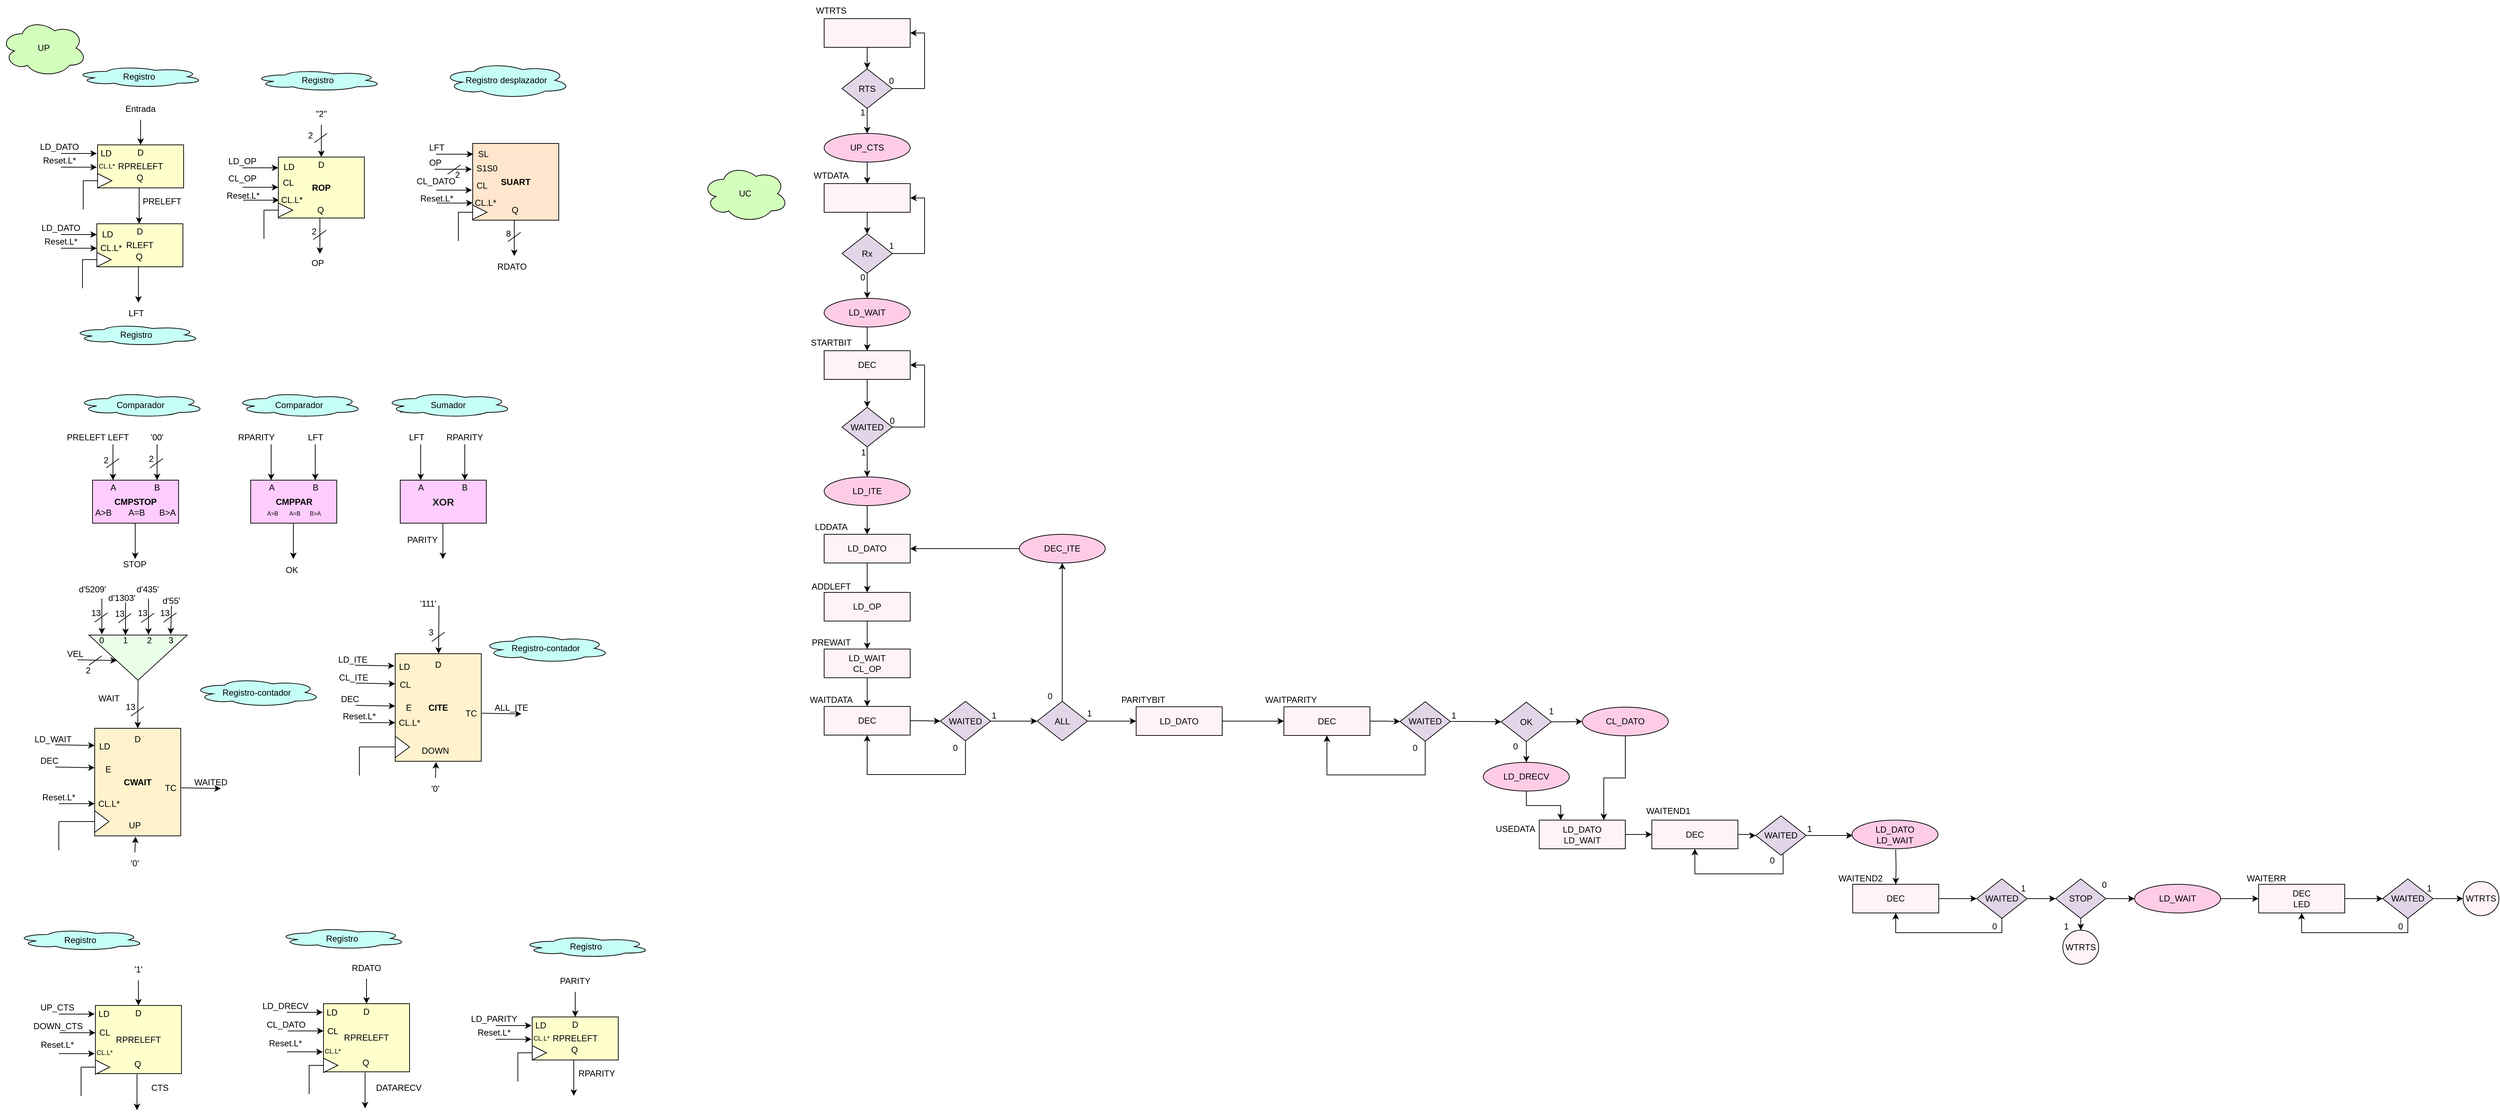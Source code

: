 <mxfile version="20.7.4" type="device"><diagram id="ET6Z7-wbNqIhspNn6tf8" name="Página-1"><mxGraphModel dx="1433" dy="770" grid="1" gridSize="10" guides="1" tooltips="1" connect="1" arrows="1" fold="1" page="1" pageScale="1" pageWidth="827" pageHeight="1169" math="0" shadow="0"><root><mxCell id="0"/><mxCell id="1" parent="0"/><mxCell id="QkEhWZ-XNB-RXRuDiWZ--1" value="&lt;b&gt;ROP&lt;/b&gt;" style="rounded=0;whiteSpace=wrap;html=1;fontSize=12;fillColor=#FFFFCC;" parent="1" vertex="1"><mxGeometry x="399" y="232" width="120" height="85" as="geometry"/></mxCell><mxCell id="QkEhWZ-XNB-RXRuDiWZ--2" value="D" style="text;html=1;strokeColor=none;fillColor=none;align=center;verticalAlign=middle;whiteSpace=wrap;rounded=0;fontSize=12;" parent="1" vertex="1"><mxGeometry x="449" y="238" width="20" height="10" as="geometry"/></mxCell><mxCell id="QkEhWZ-XNB-RXRuDiWZ--3" value="LD" style="text;html=1;strokeColor=none;fillColor=none;align=center;verticalAlign=middle;whiteSpace=wrap;rounded=0;fontSize=12;" parent="1" vertex="1"><mxGeometry x="404" y="236" width="20" height="20" as="geometry"/></mxCell><mxCell id="QkEhWZ-XNB-RXRuDiWZ--4" value="" style="triangle;whiteSpace=wrap;html=1;fontSize=12;" parent="1" vertex="1"><mxGeometry x="399" y="296" width="20" height="20" as="geometry"/></mxCell><mxCell id="QkEhWZ-XNB-RXRuDiWZ--5" value="" style="shape=corner;whiteSpace=wrap;html=1;fontSize=12;dx=0;dy=0;" parent="1" vertex="1"><mxGeometry x="379" y="306" width="20" height="40" as="geometry"/></mxCell><mxCell id="QkEhWZ-XNB-RXRuDiWZ--6" value="Q" style="text;html=1;strokeColor=none;fillColor=none;align=center;verticalAlign=middle;whiteSpace=wrap;rounded=0;fontSize=12;" parent="1" vertex="1"><mxGeometry x="448" y="296" width="20" height="20" as="geometry"/></mxCell><mxCell id="QkEhWZ-XNB-RXRuDiWZ--7" value="" style="endArrow=classic;html=1;rounded=0;fontSize=12;entryX=0.5;entryY=0;entryDx=0;entryDy=0;exitX=0.5;exitY=1;exitDx=0;exitDy=0;" parent="1" source="QkEhWZ-XNB-RXRuDiWZ--10" target="QkEhWZ-XNB-RXRuDiWZ--1" edge="1"><mxGeometry width="50" height="50" relative="1" as="geometry"><mxPoint x="459" y="182" as="sourcePoint"/><mxPoint x="489" y="232" as="targetPoint"/></mxGeometry></mxCell><mxCell id="QkEhWZ-XNB-RXRuDiWZ--8" value="" style="endArrow=classic;html=1;rounded=0;fontSize=12;entryX=0.5;entryY=0;entryDx=0;entryDy=0;" parent="1" edge="1"><mxGeometry width="50" height="50" relative="1" as="geometry"><mxPoint x="457" y="317" as="sourcePoint"/><mxPoint x="457" y="367" as="targetPoint"/></mxGeometry></mxCell><mxCell id="QkEhWZ-XNB-RXRuDiWZ--9" value="" style="endArrow=classic;html=1;rounded=0;fontSize=12;" parent="1" edge="1"><mxGeometry width="50" height="50" relative="1" as="geometry"><mxPoint x="349" y="247" as="sourcePoint"/><mxPoint x="399" y="247" as="targetPoint"/></mxGeometry></mxCell><mxCell id="QkEhWZ-XNB-RXRuDiWZ--10" value="&quot;2&quot;" style="text;html=1;strokeColor=none;fillColor=none;align=center;verticalAlign=middle;whiteSpace=wrap;rounded=0;" parent="1" vertex="1"><mxGeometry x="429" y="157" width="60" height="30" as="geometry"/></mxCell><mxCell id="QkEhWZ-XNB-RXRuDiWZ--11" value="LD_OP" style="text;html=1;strokeColor=none;fillColor=none;align=center;verticalAlign=middle;whiteSpace=wrap;rounded=0;" parent="1" vertex="1"><mxGeometry x="319" y="223" width="60" height="30" as="geometry"/></mxCell><mxCell id="QkEhWZ-XNB-RXRuDiWZ--12" value="OP" style="text;html=1;strokeColor=none;fillColor=none;align=center;verticalAlign=middle;whiteSpace=wrap;rounded=0;" parent="1" vertex="1"><mxGeometry x="424" y="365" width="60" height="30" as="geometry"/></mxCell><mxCell id="QkEhWZ-XNB-RXRuDiWZ--13" value="" style="endArrow=none;html=1;rounded=0;" parent="1" edge="1"><mxGeometry width="50" height="50" relative="1" as="geometry"><mxPoint x="449" y="212" as="sourcePoint"/><mxPoint x="467" y="199" as="targetPoint"/></mxGeometry></mxCell><mxCell id="QkEhWZ-XNB-RXRuDiWZ--14" value="" style="endArrow=none;html=1;rounded=0;" parent="1" edge="1"><mxGeometry width="50" height="50" relative="1" as="geometry"><mxPoint x="448" y="347" as="sourcePoint"/><mxPoint x="466" y="334" as="targetPoint"/></mxGeometry></mxCell><mxCell id="QkEhWZ-XNB-RXRuDiWZ--15" value="2" style="text;html=1;strokeColor=none;fillColor=none;align=center;verticalAlign=middle;whiteSpace=wrap;rounded=0;" parent="1" vertex="1"><mxGeometry x="429" y="192" width="30" height="20" as="geometry"/></mxCell><mxCell id="QkEhWZ-XNB-RXRuDiWZ--16" value="2" style="text;html=1;strokeColor=none;fillColor=none;align=center;verticalAlign=middle;whiteSpace=wrap;rounded=0;" parent="1" vertex="1"><mxGeometry x="434" y="326" width="30" height="20" as="geometry"/></mxCell><mxCell id="QkEhWZ-XNB-RXRuDiWZ--17" value="CL" style="text;html=1;strokeColor=none;fillColor=none;align=center;verticalAlign=middle;whiteSpace=wrap;rounded=0;fontSize=12;" parent="1" vertex="1"><mxGeometry x="403" y="258" width="20" height="20" as="geometry"/></mxCell><mxCell id="QkEhWZ-XNB-RXRuDiWZ--18" value="" style="endArrow=classic;html=1;rounded=0;fontSize=12;entryX=0;entryY=0.25;entryDx=0;entryDy=0;" parent="1" edge="1"><mxGeometry width="50" height="50" relative="1" as="geometry"><mxPoint x="349" y="274.16" as="sourcePoint"/><mxPoint x="399" y="274.16" as="targetPoint"/></mxGeometry></mxCell><mxCell id="QkEhWZ-XNB-RXRuDiWZ--19" value="CL_OP" style="text;html=1;strokeColor=none;fillColor=none;align=center;verticalAlign=middle;whiteSpace=wrap;rounded=0;" parent="1" vertex="1"><mxGeometry x="319" y="247" width="60" height="30" as="geometry"/></mxCell><mxCell id="QkEhWZ-XNB-RXRuDiWZ--20" value="CL.L*" style="text;html=1;strokeColor=none;fillColor=none;align=center;verticalAlign=middle;whiteSpace=wrap;rounded=0;fontSize=12;" parent="1" vertex="1"><mxGeometry x="408" y="282" width="20" height="20" as="geometry"/></mxCell><mxCell id="QkEhWZ-XNB-RXRuDiWZ--21" value="" style="endArrow=classic;html=1;rounded=0;fontSize=12;entryX=0;entryY=0.25;entryDx=0;entryDy=0;" parent="1" edge="1"><mxGeometry width="50" height="50" relative="1" as="geometry"><mxPoint x="350" y="292.16" as="sourcePoint"/><mxPoint x="400" y="292.16" as="targetPoint"/></mxGeometry></mxCell><mxCell id="QkEhWZ-XNB-RXRuDiWZ--22" value="Reset.L*" style="text;html=1;strokeColor=none;fillColor=none;align=center;verticalAlign=middle;whiteSpace=wrap;rounded=0;" parent="1" vertex="1"><mxGeometry x="320" y="271" width="60" height="30" as="geometry"/></mxCell><mxCell id="QkEhWZ-XNB-RXRuDiWZ--24" value="&lt;b&gt;SUART&lt;/b&gt;" style="rounded=0;whiteSpace=wrap;html=1;fontSize=12;fillColor=#FFE6CC;" parent="1" vertex="1"><mxGeometry x="670" y="213" width="120" height="107" as="geometry"/></mxCell><mxCell id="QkEhWZ-XNB-RXRuDiWZ--26" value="SL" style="text;html=1;strokeColor=none;fillColor=none;align=center;verticalAlign=middle;whiteSpace=wrap;rounded=0;fontSize=12;" parent="1" vertex="1"><mxGeometry x="675" y="218" width="20" height="20" as="geometry"/></mxCell><mxCell id="QkEhWZ-XNB-RXRuDiWZ--27" value="" style="triangle;whiteSpace=wrap;html=1;fontSize=12;" parent="1" vertex="1"><mxGeometry x="670" y="299" width="20" height="20" as="geometry"/></mxCell><mxCell id="QkEhWZ-XNB-RXRuDiWZ--28" value="" style="shape=corner;whiteSpace=wrap;html=1;fontSize=12;dx=0;dy=0;" parent="1" vertex="1"><mxGeometry x="650" y="309" width="20" height="40" as="geometry"/></mxCell><mxCell id="QkEhWZ-XNB-RXRuDiWZ--29" value="Q" style="text;html=1;strokeColor=none;fillColor=none;align=center;verticalAlign=middle;whiteSpace=wrap;rounded=0;fontSize=12;" parent="1" vertex="1"><mxGeometry x="719" y="296" width="20" height="20" as="geometry"/></mxCell><mxCell id="QkEhWZ-XNB-RXRuDiWZ--31" value="" style="endArrow=classic;html=1;rounded=0;fontSize=12;entryX=0.5;entryY=0;entryDx=0;entryDy=0;" parent="1" edge="1"><mxGeometry width="50" height="50" relative="1" as="geometry"><mxPoint x="728" y="320" as="sourcePoint"/><mxPoint x="728" y="370" as="targetPoint"/></mxGeometry></mxCell><mxCell id="QkEhWZ-XNB-RXRuDiWZ--32" value="" style="endArrow=classic;html=1;rounded=0;fontSize=12;entryX=0.015;entryY=0.14;entryDx=0;entryDy=0;entryPerimeter=0;" parent="1" edge="1"><mxGeometry width="50" height="50" relative="1" as="geometry"><mxPoint x="619" y="228" as="sourcePoint"/><mxPoint x="670.8" y="227.98" as="targetPoint"/></mxGeometry></mxCell><mxCell id="QkEhWZ-XNB-RXRuDiWZ--34" value="LFT" style="text;html=1;strokeColor=none;fillColor=none;align=center;verticalAlign=middle;whiteSpace=wrap;rounded=0;" parent="1" vertex="1"><mxGeometry x="590" y="204" width="60" height="30" as="geometry"/></mxCell><mxCell id="QkEhWZ-XNB-RXRuDiWZ--35" value="RDATO" style="text;html=1;strokeColor=none;fillColor=none;align=center;verticalAlign=middle;whiteSpace=wrap;rounded=0;" parent="1" vertex="1"><mxGeometry x="695" y="370" width="60" height="30" as="geometry"/></mxCell><mxCell id="QkEhWZ-XNB-RXRuDiWZ--37" value="" style="endArrow=none;html=1;rounded=0;" parent="1" edge="1"><mxGeometry width="50" height="50" relative="1" as="geometry"><mxPoint x="719" y="350" as="sourcePoint"/><mxPoint x="737" y="337" as="targetPoint"/></mxGeometry></mxCell><mxCell id="QkEhWZ-XNB-RXRuDiWZ--39" value="8" style="text;html=1;strokeColor=none;fillColor=none;align=center;verticalAlign=middle;whiteSpace=wrap;rounded=0;" parent="1" vertex="1"><mxGeometry x="705" y="329" width="30" height="20" as="geometry"/></mxCell><mxCell id="QkEhWZ-XNB-RXRuDiWZ--40" value="S1S0" style="text;html=1;strokeColor=none;fillColor=none;align=center;verticalAlign=middle;whiteSpace=wrap;rounded=0;fontSize=12;" parent="1" vertex="1"><mxGeometry x="680" y="238" width="20" height="20" as="geometry"/></mxCell><mxCell id="QkEhWZ-XNB-RXRuDiWZ--41" value="" style="endArrow=classic;html=1;rounded=0;fontSize=12;entryX=0.015;entryY=0.14;entryDx=0;entryDy=0;entryPerimeter=0;" parent="1" edge="1"><mxGeometry width="50" height="50" relative="1" as="geometry"><mxPoint x="617" y="249" as="sourcePoint"/><mxPoint x="668.8" y="248.98" as="targetPoint"/></mxGeometry></mxCell><mxCell id="QkEhWZ-XNB-RXRuDiWZ--42" value="OP" style="text;html=1;strokeColor=none;fillColor=none;align=center;verticalAlign=middle;whiteSpace=wrap;rounded=0;" parent="1" vertex="1"><mxGeometry x="588" y="225" width="60" height="30" as="geometry"/></mxCell><mxCell id="QkEhWZ-XNB-RXRuDiWZ--45" value="" style="endArrow=none;html=1;rounded=0;" parent="1" edge="1"><mxGeometry width="50" height="50" relative="1" as="geometry"><mxPoint x="635" y="256" as="sourcePoint"/><mxPoint x="653" y="243" as="targetPoint"/></mxGeometry></mxCell><mxCell id="QkEhWZ-XNB-RXRuDiWZ--46" value="2" style="text;html=1;strokeColor=none;fillColor=none;align=center;verticalAlign=middle;whiteSpace=wrap;rounded=0;" parent="1" vertex="1"><mxGeometry x="634" y="247" width="30" height="20" as="geometry"/></mxCell><mxCell id="QkEhWZ-XNB-RXRuDiWZ--48" value="CL" style="text;html=1;strokeColor=none;fillColor=none;align=center;verticalAlign=middle;whiteSpace=wrap;rounded=0;fontSize=12;" parent="1" vertex="1"><mxGeometry x="673" y="262" width="20" height="20" as="geometry"/></mxCell><mxCell id="QkEhWZ-XNB-RXRuDiWZ--49" value="" style="endArrow=classic;html=1;rounded=0;fontSize=12;entryX=0;entryY=0.25;entryDx=0;entryDy=0;" parent="1" edge="1"><mxGeometry width="50" height="50" relative="1" as="geometry"><mxPoint x="619" y="278.16" as="sourcePoint"/><mxPoint x="669" y="278.16" as="targetPoint"/></mxGeometry></mxCell><mxCell id="QkEhWZ-XNB-RXRuDiWZ--50" value="CL_DATO" style="text;html=1;strokeColor=none;fillColor=none;align=center;verticalAlign=middle;whiteSpace=wrap;rounded=0;" parent="1" vertex="1"><mxGeometry x="589" y="251" width="60" height="30" as="geometry"/></mxCell><mxCell id="QkEhWZ-XNB-RXRuDiWZ--51" value="CL.L*" style="text;html=1;strokeColor=none;fillColor=none;align=center;verticalAlign=middle;whiteSpace=wrap;rounded=0;fontSize=12;" parent="1" vertex="1"><mxGeometry x="678" y="286" width="20" height="20" as="geometry"/></mxCell><mxCell id="QkEhWZ-XNB-RXRuDiWZ--52" value="" style="endArrow=classic;html=1;rounded=0;fontSize=12;entryX=0;entryY=0.25;entryDx=0;entryDy=0;" parent="1" edge="1"><mxGeometry width="50" height="50" relative="1" as="geometry"><mxPoint x="620" y="296.16" as="sourcePoint"/><mxPoint x="670" y="296.16" as="targetPoint"/></mxGeometry></mxCell><mxCell id="QkEhWZ-XNB-RXRuDiWZ--53" value="Reset.L*" style="text;html=1;strokeColor=none;fillColor=none;align=center;verticalAlign=middle;whiteSpace=wrap;rounded=0;" parent="1" vertex="1"><mxGeometry x="590" y="275" width="60" height="30" as="geometry"/></mxCell><mxCell id="QkEhWZ-XNB-RXRuDiWZ--54" value="RPRELEFT" style="rounded=0;whiteSpace=wrap;html=1;fontSize=12;fillColor=#FFFFCC;" parent="1" vertex="1"><mxGeometry x="147" y="215" width="120" height="60" as="geometry"/></mxCell><mxCell id="QkEhWZ-XNB-RXRuDiWZ--55" value="D" style="text;html=1;strokeColor=none;fillColor=none;align=center;verticalAlign=middle;whiteSpace=wrap;rounded=0;fontSize=12;" parent="1" vertex="1"><mxGeometry x="197" y="221" width="20" height="10" as="geometry"/></mxCell><mxCell id="QkEhWZ-XNB-RXRuDiWZ--57" value="" style="triangle;whiteSpace=wrap;html=1;fontSize=12;" parent="1" vertex="1"><mxGeometry x="147" y="255" width="20" height="20" as="geometry"/></mxCell><mxCell id="QkEhWZ-XNB-RXRuDiWZ--58" value="" style="shape=corner;whiteSpace=wrap;html=1;fontSize=12;dx=0;dy=0;" parent="1" vertex="1"><mxGeometry x="127" y="265" width="20" height="40" as="geometry"/></mxCell><mxCell id="QkEhWZ-XNB-RXRuDiWZ--59" value="Q" style="text;html=1;strokeColor=none;fillColor=none;align=center;verticalAlign=middle;whiteSpace=wrap;rounded=0;fontSize=12;" parent="1" vertex="1"><mxGeometry x="196" y="251" width="20" height="20" as="geometry"/></mxCell><mxCell id="QkEhWZ-XNB-RXRuDiWZ--60" value="" style="endArrow=classic;html=1;rounded=0;fontSize=12;entryX=0.5;entryY=0;entryDx=0;entryDy=0;exitX=0.5;exitY=1;exitDx=0;exitDy=0;" parent="1" source="QkEhWZ-XNB-RXRuDiWZ--63" target="QkEhWZ-XNB-RXRuDiWZ--54" edge="1"><mxGeometry width="50" height="50" relative="1" as="geometry"><mxPoint x="207" y="165" as="sourcePoint"/><mxPoint x="237" y="215" as="targetPoint"/></mxGeometry></mxCell><mxCell id="QkEhWZ-XNB-RXRuDiWZ--61" value="" style="endArrow=classic;html=1;rounded=0;fontSize=12;entryX=0.5;entryY=0;entryDx=0;entryDy=0;" parent="1" edge="1"><mxGeometry width="50" height="50" relative="1" as="geometry"><mxPoint x="205" y="275" as="sourcePoint"/><mxPoint x="205" y="325" as="targetPoint"/></mxGeometry></mxCell><mxCell id="QkEhWZ-XNB-RXRuDiWZ--63" value="Entrada" style="text;html=1;strokeColor=none;fillColor=none;align=center;verticalAlign=middle;whiteSpace=wrap;rounded=0;" parent="1" vertex="1"><mxGeometry x="177" y="150" width="60" height="30" as="geometry"/></mxCell><mxCell id="QkEhWZ-XNB-RXRuDiWZ--84" value="RLEFT" style="rounded=0;whiteSpace=wrap;html=1;fontSize=12;fillColor=#FFFFCC;" parent="1" vertex="1"><mxGeometry x="146" y="325" width="120" height="60" as="geometry"/></mxCell><mxCell id="QkEhWZ-XNB-RXRuDiWZ--85" value="D" style="text;html=1;strokeColor=none;fillColor=none;align=center;verticalAlign=middle;whiteSpace=wrap;rounded=0;fontSize=12;" parent="1" vertex="1"><mxGeometry x="196" y="331" width="20" height="10" as="geometry"/></mxCell><mxCell id="QkEhWZ-XNB-RXRuDiWZ--86" value="LD" style="text;html=1;strokeColor=none;fillColor=none;align=center;verticalAlign=middle;whiteSpace=wrap;rounded=0;fontSize=12;" parent="1" vertex="1"><mxGeometry x="151" y="330" width="20" height="20" as="geometry"/></mxCell><mxCell id="QkEhWZ-XNB-RXRuDiWZ--87" value="" style="triangle;whiteSpace=wrap;html=1;fontSize=12;" parent="1" vertex="1"><mxGeometry x="146" y="365" width="20" height="20" as="geometry"/></mxCell><mxCell id="QkEhWZ-XNB-RXRuDiWZ--88" value="" style="shape=corner;whiteSpace=wrap;html=1;fontSize=12;dx=0;dy=0;" parent="1" vertex="1"><mxGeometry x="126" y="375" width="20" height="40" as="geometry"/></mxCell><mxCell id="QkEhWZ-XNB-RXRuDiWZ--89" value="Q" style="text;html=1;strokeColor=none;fillColor=none;align=center;verticalAlign=middle;whiteSpace=wrap;rounded=0;fontSize=12;" parent="1" vertex="1"><mxGeometry x="195" y="361" width="20" height="20" as="geometry"/></mxCell><mxCell id="QkEhWZ-XNB-RXRuDiWZ--90" value="" style="endArrow=classic;html=1;rounded=0;fontSize=12;entryX=0.5;entryY=0;entryDx=0;entryDy=0;" parent="1" edge="1"><mxGeometry width="50" height="50" relative="1" as="geometry"><mxPoint x="204" y="385" as="sourcePoint"/><mxPoint x="204" y="435" as="targetPoint"/></mxGeometry></mxCell><mxCell id="QkEhWZ-XNB-RXRuDiWZ--91" value="" style="endArrow=classic;html=1;rounded=0;fontSize=12;entryX=0;entryY=0.25;entryDx=0;entryDy=0;" parent="1" target="QkEhWZ-XNB-RXRuDiWZ--84" edge="1"><mxGeometry width="50" height="50" relative="1" as="geometry"><mxPoint x="96" y="340" as="sourcePoint"/><mxPoint x="236" y="325" as="targetPoint"/></mxGeometry></mxCell><mxCell id="QkEhWZ-XNB-RXRuDiWZ--92" value="LD_DATO" style="text;html=1;strokeColor=none;fillColor=none;align=center;verticalAlign=middle;whiteSpace=wrap;rounded=0;" parent="1" vertex="1"><mxGeometry x="66" y="316" width="60" height="30" as="geometry"/></mxCell><mxCell id="QkEhWZ-XNB-RXRuDiWZ--93" value="LFT" style="text;html=1;strokeColor=none;fillColor=none;align=center;verticalAlign=middle;whiteSpace=wrap;rounded=0;" parent="1" vertex="1"><mxGeometry x="171" y="435" width="60" height="30" as="geometry"/></mxCell><mxCell id="QkEhWZ-XNB-RXRuDiWZ--94" value="PRELEFT" style="text;html=1;strokeColor=none;fillColor=none;align=center;verticalAlign=middle;whiteSpace=wrap;rounded=0;" parent="1" vertex="1"><mxGeometry x="207" y="279" width="60" height="30" as="geometry"/></mxCell><mxCell id="QkEhWZ-XNB-RXRuDiWZ--95" value="&lt;b&gt;CMPSTOP&lt;/b&gt;" style="rounded=0;whiteSpace=wrap;html=1;fontSize=12;fillColor=#FFCCFF;" parent="1" vertex="1"><mxGeometry x="140" y="682.5" width="120" height="60" as="geometry"/></mxCell><mxCell id="QkEhWZ-XNB-RXRuDiWZ--96" value="A" style="text;html=1;strokeColor=none;fillColor=none;align=center;verticalAlign=middle;whiteSpace=wrap;rounded=0;fontSize=12;" parent="1" vertex="1"><mxGeometry x="159" y="682.5" width="20" height="20" as="geometry"/></mxCell><mxCell id="QkEhWZ-XNB-RXRuDiWZ--97" value="B" style="text;html=1;strokeColor=none;fillColor=none;align=center;verticalAlign=middle;whiteSpace=wrap;rounded=0;fontSize=12;" parent="1" vertex="1"><mxGeometry x="220" y="682.5" width="20" height="20" as="geometry"/></mxCell><mxCell id="QkEhWZ-XNB-RXRuDiWZ--98" value="" style="endArrow=classic;html=1;rounded=0;fontSize=12;entryX=0.75;entryY=0;entryDx=0;entryDy=0;" parent="1" target="QkEhWZ-XNB-RXRuDiWZ--95" edge="1"><mxGeometry width="50" height="50" relative="1" as="geometry"><mxPoint x="230" y="632.5" as="sourcePoint"/><mxPoint x="270" y="692.5" as="targetPoint"/></mxGeometry></mxCell><mxCell id="QkEhWZ-XNB-RXRuDiWZ--99" value="" style="endArrow=classic;html=1;rounded=0;fontSize=12;entryX=0.75;entryY=0;entryDx=0;entryDy=0;" parent="1" edge="1"><mxGeometry width="50" height="50" relative="1" as="geometry"><mxPoint x="168.5" y="632.5" as="sourcePoint"/><mxPoint x="168.5" y="682.5" as="targetPoint"/></mxGeometry></mxCell><mxCell id="QkEhWZ-XNB-RXRuDiWZ--100" value="A&amp;gt;B&amp;nbsp; &amp;nbsp; &amp;nbsp; &amp;nbsp;A=B&amp;nbsp; &amp;nbsp; &amp;nbsp; B&amp;gt;A" style="text;html=1;strokeColor=none;fillColor=none;align=center;verticalAlign=middle;whiteSpace=wrap;rounded=0;fontSize=12;" parent="1" vertex="1"><mxGeometry x="140" y="712.5" width="120" height="30" as="geometry"/></mxCell><mxCell id="QkEhWZ-XNB-RXRuDiWZ--101" value="" style="endArrow=classic;html=1;rounded=0;fontSize=12;entryX=0.75;entryY=0;entryDx=0;entryDy=0;" parent="1" edge="1"><mxGeometry width="50" height="50" relative="1" as="geometry"><mxPoint x="199.5" y="742.5" as="sourcePoint"/><mxPoint x="199.5" y="792.5" as="targetPoint"/></mxGeometry></mxCell><mxCell id="QkEhWZ-XNB-RXRuDiWZ--102" value="" style="endArrow=none;html=1;rounded=0;" parent="1" edge="1"><mxGeometry width="50" height="50" relative="1" as="geometry"><mxPoint x="159" y="665.5" as="sourcePoint"/><mxPoint x="177" y="652.5" as="targetPoint"/></mxGeometry></mxCell><mxCell id="QkEhWZ-XNB-RXRuDiWZ--103" value="" style="endArrow=none;html=1;rounded=0;" parent="1" edge="1"><mxGeometry width="50" height="50" relative="1" as="geometry"><mxPoint x="220" y="665.5" as="sourcePoint"/><mxPoint x="238" y="652.5" as="targetPoint"/></mxGeometry></mxCell><mxCell id="QkEhWZ-XNB-RXRuDiWZ--104" value="2" style="text;html=1;strokeColor=none;fillColor=none;align=center;verticalAlign=middle;whiteSpace=wrap;rounded=0;" parent="1" vertex="1"><mxGeometry x="144" y="644.5" width="30" height="20" as="geometry"/></mxCell><mxCell id="QkEhWZ-XNB-RXRuDiWZ--105" value="2" style="text;html=1;strokeColor=none;fillColor=none;align=center;verticalAlign=middle;whiteSpace=wrap;rounded=0;" parent="1" vertex="1"><mxGeometry x="207" y="642.5" width="30" height="20" as="geometry"/></mxCell><mxCell id="QkEhWZ-XNB-RXRuDiWZ--106" value="PRELEFT LEFT" style="text;html=1;strokeColor=none;fillColor=none;align=center;verticalAlign=middle;whiteSpace=wrap;rounded=0;" parent="1" vertex="1"><mxGeometry x="98" y="607.5" width="99" height="30" as="geometry"/></mxCell><mxCell id="QkEhWZ-XNB-RXRuDiWZ--107" value="'00'" style="text;html=1;strokeColor=none;fillColor=none;align=center;verticalAlign=middle;whiteSpace=wrap;rounded=0;" parent="1" vertex="1"><mxGeometry x="200" y="607.5" width="60" height="30" as="geometry"/></mxCell><mxCell id="QkEhWZ-XNB-RXRuDiWZ--108" value="STOP" style="text;html=1;strokeColor=none;fillColor=none;align=center;verticalAlign=middle;whiteSpace=wrap;rounded=0;" parent="1" vertex="1"><mxGeometry x="169" y="784.5" width="60" height="30" as="geometry"/></mxCell><mxCell id="QkEhWZ-XNB-RXRuDiWZ--110" value="Reset.L*" style="text;html=1;strokeColor=none;fillColor=none;align=center;verticalAlign=middle;whiteSpace=wrap;rounded=0;" parent="1" vertex="1"><mxGeometry x="66" y="335" width="60" height="30" as="geometry"/></mxCell><mxCell id="QkEhWZ-XNB-RXRuDiWZ--111" value="CL.L*" style="text;html=1;strokeColor=none;fillColor=none;align=center;verticalAlign=middle;whiteSpace=wrap;rounded=0;fontSize=12;" parent="1" vertex="1"><mxGeometry x="156" y="349" width="20" height="20" as="geometry"/></mxCell><mxCell id="QkEhWZ-XNB-RXRuDiWZ--112" value="" style="endArrow=classic;html=1;rounded=0;fontSize=12;entryX=0;entryY=0.25;entryDx=0;entryDy=0;" parent="1" edge="1"><mxGeometry width="50" height="50" relative="1" as="geometry"><mxPoint x="96" y="359.16" as="sourcePoint"/><mxPoint x="146" y="359.16" as="targetPoint"/></mxGeometry></mxCell><mxCell id="QkEhWZ-XNB-RXRuDiWZ--114" value="LD" style="text;html=1;strokeColor=none;fillColor=none;align=center;verticalAlign=middle;whiteSpace=wrap;rounded=0;fontSize=12;" parent="1" vertex="1"><mxGeometry x="149" y="217" width="20" height="20" as="geometry"/></mxCell><mxCell id="QkEhWZ-XNB-RXRuDiWZ--115" value="" style="endArrow=classic;html=1;rounded=0;fontSize=12;entryX=0;entryY=0.25;entryDx=0;entryDy=0;" parent="1" edge="1"><mxGeometry width="50" height="50" relative="1" as="geometry"><mxPoint x="96" y="227" as="sourcePoint"/><mxPoint x="146" y="227" as="targetPoint"/></mxGeometry></mxCell><mxCell id="QkEhWZ-XNB-RXRuDiWZ--116" value="LD_DATO" style="text;html=1;strokeColor=none;fillColor=none;align=center;verticalAlign=middle;whiteSpace=wrap;rounded=0;" parent="1" vertex="1"><mxGeometry x="64" y="203" width="60" height="30" as="geometry"/></mxCell><mxCell id="QkEhWZ-XNB-RXRuDiWZ--117" value="Reset.L*" style="text;html=1;strokeColor=none;fillColor=none;align=center;verticalAlign=middle;whiteSpace=wrap;rounded=0;" parent="1" vertex="1"><mxGeometry x="64" y="222" width="60" height="30" as="geometry"/></mxCell><mxCell id="QkEhWZ-XNB-RXRuDiWZ--118" value="CL.L*" style="text;html=1;strokeColor=none;fillColor=none;align=center;verticalAlign=middle;whiteSpace=wrap;rounded=0;fontSize=9;" parent="1" vertex="1"><mxGeometry x="150" y="235" width="20" height="20" as="geometry"/></mxCell><mxCell id="QkEhWZ-XNB-RXRuDiWZ--119" value="" style="endArrow=classic;html=1;rounded=0;fontSize=12;entryX=0;entryY=0.25;entryDx=0;entryDy=0;" parent="1" edge="1"><mxGeometry width="50" height="50" relative="1" as="geometry"><mxPoint x="96" y="246.16" as="sourcePoint"/><mxPoint x="146" y="246.16" as="targetPoint"/></mxGeometry></mxCell><mxCell id="ZdqeEFGo21xJkdvjT8cN-1" value="Registro desplazador" style="ellipse;shape=cloud;whiteSpace=wrap;html=1;fillColor=#C5FFF5;" parent="1" vertex="1"><mxGeometry x="627" y="100" width="180" height="50" as="geometry"/></mxCell><mxCell id="ZdqeEFGo21xJkdvjT8cN-2" value="Registro" style="ellipse;shape=cloud;whiteSpace=wrap;html=1;fillColor=#C5FFF5;" parent="1" vertex="1"><mxGeometry x="364" y="110" width="180" height="30" as="geometry"/></mxCell><mxCell id="ZdqeEFGo21xJkdvjT8cN-4" value="Registro" style="ellipse;shape=cloud;whiteSpace=wrap;html=1;fillColor=#C5FFF5;" parent="1" vertex="1"><mxGeometry x="115" y="105" width="180" height="30" as="geometry"/></mxCell><mxCell id="ZdqeEFGo21xJkdvjT8cN-9" value="Comparador" style="ellipse;shape=cloud;whiteSpace=wrap;html=1;fillColor=#C5FFF5;" parent="1" vertex="1"><mxGeometry x="117" y="560" width="180" height="35" as="geometry"/></mxCell><mxCell id="ZdqeEFGo21xJkdvjT8cN-11" value="Registro" style="ellipse;shape=cloud;whiteSpace=wrap;html=1;fillColor=#C5FFF5;" parent="1" vertex="1"><mxGeometry x="111" y="465" width="180" height="30" as="geometry"/></mxCell><mxCell id="ZdqeEFGo21xJkdvjT8cN-13" value="UP" style="ellipse;shape=cloud;whiteSpace=wrap;html=1;fillColor=#D3FFBC;" parent="1" vertex="1"><mxGeometry x="12" y="40" width="120" height="80" as="geometry"/></mxCell><mxCell id="ZdqeEFGo21xJkdvjT8cN-14" value="UC" style="ellipse;shape=cloud;whiteSpace=wrap;html=1;fillColor=#D3FFBC;" parent="1" vertex="1"><mxGeometry x="990" y="243" width="120" height="80" as="geometry"/></mxCell><mxCell id="_bwy2okZrDFS8kESQkoh-19" value="&lt;div align=&quot;center&quot;&gt;&lt;b&gt;CITE&lt;/b&gt;&lt;/div&gt;" style="rounded=0;whiteSpace=wrap;html=1;fontSize=12;align=center;fillColor=#FFF2CC;" parent="1" vertex="1"><mxGeometry x="562" y="924.5" width="120" height="150" as="geometry"/></mxCell><mxCell id="_bwy2okZrDFS8kESQkoh-20" value="" style="triangle;whiteSpace=wrap;html=1;fontSize=12;" parent="1" vertex="1"><mxGeometry x="562" y="1039.5" width="20" height="30" as="geometry"/></mxCell><mxCell id="_bwy2okZrDFS8kESQkoh-21" value="" style="endArrow=none;html=1;rounded=0;fontSize=12;entryX=0;entryY=0.5;entryDx=0;entryDy=0;" parent="1" edge="1"><mxGeometry width="50" height="50" relative="1" as="geometry"><mxPoint x="512" y="1054.5" as="sourcePoint"/><mxPoint x="562" y="1054.5" as="targetPoint"/></mxGeometry></mxCell><mxCell id="_bwy2okZrDFS8kESQkoh-22" value="" style="endArrow=none;html=1;rounded=0;fontSize=12;" parent="1" edge="1"><mxGeometry width="50" height="50" relative="1" as="geometry"><mxPoint x="512" y="1094.5" as="sourcePoint"/><mxPoint x="512" y="1054.5" as="targetPoint"/></mxGeometry></mxCell><mxCell id="_bwy2okZrDFS8kESQkoh-23" value="" style="endArrow=classic;html=1;rounded=0;fontSize=12;" parent="1" edge="1"><mxGeometry width="50" height="50" relative="1" as="geometry"><mxPoint x="507" y="965.5" as="sourcePoint"/><mxPoint x="562" y="966.5" as="targetPoint"/></mxGeometry></mxCell><mxCell id="_bwy2okZrDFS8kESQkoh-24" value="" style="endArrow=classic;html=1;rounded=0;fontSize=12;" parent="1" edge="1"><mxGeometry width="50" height="50" relative="1" as="geometry"><mxPoint x="507" y="996.5" as="sourcePoint"/><mxPoint x="562" y="997.5" as="targetPoint"/></mxGeometry></mxCell><mxCell id="_bwy2okZrDFS8kESQkoh-25" value="" style="endArrow=classic;html=1;rounded=0;fontSize=12;" parent="1" edge="1"><mxGeometry width="50" height="50" relative="1" as="geometry"><mxPoint x="683" y="1007.5" as="sourcePoint"/><mxPoint x="738" y="1008.5" as="targetPoint"/></mxGeometry></mxCell><mxCell id="_bwy2okZrDFS8kESQkoh-26" value="CL_ITE" style="text;html=1;strokeColor=none;fillColor=none;align=center;verticalAlign=middle;whiteSpace=wrap;rounded=0;" parent="1" vertex="1"><mxGeometry x="474" y="942.5" width="60" height="30" as="geometry"/></mxCell><mxCell id="_bwy2okZrDFS8kESQkoh-27" value="DEC" style="text;html=1;strokeColor=none;fillColor=none;align=center;verticalAlign=middle;whiteSpace=wrap;rounded=0;" parent="1" vertex="1"><mxGeometry x="469" y="972.5" width="60" height="30" as="geometry"/></mxCell><mxCell id="_bwy2okZrDFS8kESQkoh-28" value="ALL_ITE" style="text;html=1;strokeColor=none;fillColor=none;align=center;verticalAlign=middle;whiteSpace=wrap;rounded=0;" parent="1" vertex="1"><mxGeometry x="694" y="984.5" width="60" height="30" as="geometry"/></mxCell><mxCell id="_bwy2okZrDFS8kESQkoh-29" value="D" style="text;html=1;strokeColor=none;fillColor=none;align=center;verticalAlign=middle;whiteSpace=wrap;rounded=0;" parent="1" vertex="1"><mxGeometry x="592" y="924.5" width="60" height="30" as="geometry"/></mxCell><mxCell id="_bwy2okZrDFS8kESQkoh-30" value="CL" style="text;html=1;strokeColor=none;fillColor=none;align=center;verticalAlign=middle;whiteSpace=wrap;rounded=0;" parent="1" vertex="1"><mxGeometry x="546" y="952.5" width="60" height="30" as="geometry"/></mxCell><mxCell id="_bwy2okZrDFS8kESQkoh-31" value="E" style="text;html=1;strokeColor=none;fillColor=none;align=center;verticalAlign=middle;whiteSpace=wrap;rounded=0;" parent="1" vertex="1"><mxGeometry x="551" y="984.5" width="60" height="30" as="geometry"/></mxCell><mxCell id="_bwy2okZrDFS8kESQkoh-32" value="TC" style="text;html=1;strokeColor=none;fillColor=none;align=center;verticalAlign=middle;whiteSpace=wrap;rounded=0;" parent="1" vertex="1"><mxGeometry x="638" y="992.5" width="60" height="30" as="geometry"/></mxCell><mxCell id="_bwy2okZrDFS8kESQkoh-33" value="" style="endArrow=classic;html=1;rounded=0;exitX=0.5;exitY=0;exitDx=0;exitDy=0;" parent="1" source="_bwy2okZrDFS8kESQkoh-34" edge="1"><mxGeometry width="50" height="50" relative="1" as="geometry"><mxPoint x="619" y="1115.5" as="sourcePoint"/><mxPoint x="619" y="1075.5" as="targetPoint"/></mxGeometry></mxCell><mxCell id="_bwy2okZrDFS8kESQkoh-34" value="'0'" style="text;html=1;strokeColor=none;fillColor=none;align=center;verticalAlign=middle;whiteSpace=wrap;rounded=0;" parent="1" vertex="1"><mxGeometry x="603" y="1097.5" width="30" height="30" as="geometry"/></mxCell><mxCell id="_bwy2okZrDFS8kESQkoh-35" value="DOWN" style="text;html=1;strokeColor=none;fillColor=none;align=center;verticalAlign=middle;whiteSpace=wrap;rounded=0;" parent="1" vertex="1"><mxGeometry x="588" y="1044.5" width="60" height="30" as="geometry"/></mxCell><mxCell id="_bwy2okZrDFS8kESQkoh-36" value="Registro-contador" style="ellipse;shape=cloud;whiteSpace=wrap;html=1;fillColor=#C5FFF5;" parent="1" vertex="1"><mxGeometry x="682" y="897" width="180" height="40" as="geometry"/></mxCell><mxCell id="_bwy2okZrDFS8kESQkoh-37" value="&lt;div align=&quot;center&quot;&gt;&lt;b&gt;CWAIT&lt;/b&gt;&lt;/div&gt;" style="rounded=0;whiteSpace=wrap;html=1;fontSize=12;align=center;fillColor=#FFF2CC;" parent="1" vertex="1"><mxGeometry x="143" y="1028.5" width="120" height="150" as="geometry"/></mxCell><mxCell id="_bwy2okZrDFS8kESQkoh-38" value="" style="triangle;whiteSpace=wrap;html=1;fontSize=12;" parent="1" vertex="1"><mxGeometry x="143" y="1143.5" width="20" height="30" as="geometry"/></mxCell><mxCell id="_bwy2okZrDFS8kESQkoh-39" value="" style="endArrow=none;html=1;rounded=0;fontSize=12;entryX=0;entryY=0.5;entryDx=0;entryDy=0;" parent="1" edge="1"><mxGeometry width="50" height="50" relative="1" as="geometry"><mxPoint x="93" y="1158.5" as="sourcePoint"/><mxPoint x="143" y="1158.5" as="targetPoint"/></mxGeometry></mxCell><mxCell id="_bwy2okZrDFS8kESQkoh-40" value="" style="endArrow=none;html=1;rounded=0;fontSize=12;" parent="1" edge="1"><mxGeometry width="50" height="50" relative="1" as="geometry"><mxPoint x="93" y="1198.5" as="sourcePoint"/><mxPoint x="93" y="1158.5" as="targetPoint"/></mxGeometry></mxCell><mxCell id="_bwy2okZrDFS8kESQkoh-41" value="" style="endArrow=classic;html=1;rounded=0;fontSize=12;" parent="1" edge="1"><mxGeometry width="50" height="50" relative="1" as="geometry"><mxPoint x="88" y="1051.5" as="sourcePoint"/><mxPoint x="143" y="1052.5" as="targetPoint"/></mxGeometry></mxCell><mxCell id="_bwy2okZrDFS8kESQkoh-42" value="" style="endArrow=classic;html=1;rounded=0;fontSize=12;" parent="1" edge="1"><mxGeometry width="50" height="50" relative="1" as="geometry"><mxPoint x="88" y="1082.5" as="sourcePoint"/><mxPoint x="143" y="1083.5" as="targetPoint"/></mxGeometry></mxCell><mxCell id="_bwy2okZrDFS8kESQkoh-43" value="" style="endArrow=classic;html=1;rounded=0;fontSize=12;" parent="1" edge="1"><mxGeometry width="50" height="50" relative="1" as="geometry"><mxPoint x="264" y="1111.5" as="sourcePoint"/><mxPoint x="319" y="1112.5" as="targetPoint"/></mxGeometry></mxCell><mxCell id="_bwy2okZrDFS8kESQkoh-44" value="LD_WAIT" style="text;html=1;strokeColor=none;fillColor=none;align=center;verticalAlign=middle;whiteSpace=wrap;rounded=0;" parent="1" vertex="1"><mxGeometry x="55" y="1028.5" width="60" height="30" as="geometry"/></mxCell><mxCell id="_bwy2okZrDFS8kESQkoh-45" value="DEC" style="text;html=1;strokeColor=none;fillColor=none;align=center;verticalAlign=middle;whiteSpace=wrap;rounded=0;" parent="1" vertex="1"><mxGeometry x="50" y="1058.5" width="60" height="30" as="geometry"/></mxCell><mxCell id="_bwy2okZrDFS8kESQkoh-46" value="WAITED" style="text;html=1;strokeColor=none;fillColor=none;align=center;verticalAlign=middle;whiteSpace=wrap;rounded=0;" parent="1" vertex="1"><mxGeometry x="275" y="1088.5" width="60" height="30" as="geometry"/></mxCell><mxCell id="_bwy2okZrDFS8kESQkoh-47" value="D" style="text;html=1;strokeColor=none;fillColor=none;align=center;verticalAlign=middle;whiteSpace=wrap;rounded=0;" parent="1" vertex="1"><mxGeometry x="173" y="1028.5" width="60" height="30" as="geometry"/></mxCell><mxCell id="_bwy2okZrDFS8kESQkoh-48" value="LD" style="text;html=1;strokeColor=none;fillColor=none;align=center;verticalAlign=middle;whiteSpace=wrap;rounded=0;" parent="1" vertex="1"><mxGeometry x="127" y="1038.5" width="60" height="30" as="geometry"/></mxCell><mxCell id="_bwy2okZrDFS8kESQkoh-49" value="E" style="text;html=1;strokeColor=none;fillColor=none;align=center;verticalAlign=middle;whiteSpace=wrap;rounded=0;" parent="1" vertex="1"><mxGeometry x="132" y="1070.5" width="60" height="30" as="geometry"/></mxCell><mxCell id="_bwy2okZrDFS8kESQkoh-50" value="TC" style="text;html=1;strokeColor=none;fillColor=none;align=center;verticalAlign=middle;whiteSpace=wrap;rounded=0;" parent="1" vertex="1"><mxGeometry x="219" y="1096.5" width="60" height="30" as="geometry"/></mxCell><mxCell id="_bwy2okZrDFS8kESQkoh-51" value="" style="endArrow=classic;html=1;rounded=0;exitX=0.5;exitY=0;exitDx=0;exitDy=0;" parent="1" source="_bwy2okZrDFS8kESQkoh-52" edge="1"><mxGeometry width="50" height="50" relative="1" as="geometry"><mxPoint x="200" y="1219.5" as="sourcePoint"/><mxPoint x="200" y="1179.5" as="targetPoint"/></mxGeometry></mxCell><mxCell id="_bwy2okZrDFS8kESQkoh-52" value="'0'" style="text;html=1;strokeColor=none;fillColor=none;align=center;verticalAlign=middle;whiteSpace=wrap;rounded=0;" parent="1" vertex="1"><mxGeometry x="184" y="1201.5" width="30" height="30" as="geometry"/></mxCell><mxCell id="_bwy2okZrDFS8kESQkoh-53" value="UP" style="text;html=1;strokeColor=none;fillColor=none;align=center;verticalAlign=middle;whiteSpace=wrap;rounded=0;" parent="1" vertex="1"><mxGeometry x="169" y="1148.5" width="60" height="30" as="geometry"/></mxCell><mxCell id="_bwy2okZrDFS8kESQkoh-54" value="Registro-contador" style="ellipse;shape=cloud;whiteSpace=wrap;html=1;fillColor=#C5FFF5;" parent="1" vertex="1"><mxGeometry x="279" y="958.5" width="180" height="40" as="geometry"/></mxCell><mxCell id="_bwy2okZrDFS8kESQkoh-55" value="" style="endArrow=classic;html=1;rounded=0;fontSize=9;entryX=0.5;entryY=0;entryDx=0;entryDy=0;" parent="1" target="_bwy2okZrDFS8kESQkoh-47" edge="1"><mxGeometry width="50" height="50" relative="1" as="geometry"><mxPoint x="203.5" y="961.5" as="sourcePoint"/><mxPoint x="453.5" y="1061.5" as="targetPoint"/></mxGeometry></mxCell><mxCell id="_bwy2okZrDFS8kESQkoh-56" value="WAIT" style="text;html=1;strokeColor=none;fillColor=none;align=center;verticalAlign=middle;whiteSpace=wrap;rounded=0;fontSize=12;" parent="1" vertex="1"><mxGeometry x="132.5" y="971.5" width="60" height="30" as="geometry"/></mxCell><mxCell id="_bwy2okZrDFS8kESQkoh-57" value="" style="endArrow=none;html=1;rounded=0;" parent="1" edge="1"><mxGeometry width="50" height="50" relative="1" as="geometry"><mxPoint x="193.5" y="1011.5" as="sourcePoint"/><mxPoint x="211.5" y="998.5" as="targetPoint"/></mxGeometry></mxCell><mxCell id="_bwy2okZrDFS8kESQkoh-58" value="13" style="text;html=1;strokeColor=none;fillColor=none;align=center;verticalAlign=middle;whiteSpace=wrap;rounded=0;" parent="1" vertex="1"><mxGeometry x="177.5" y="988.5" width="30" height="20" as="geometry"/></mxCell><mxCell id="_bwy2okZrDFS8kESQkoh-59" value="Reset.L*" style="text;html=1;strokeColor=none;fillColor=none;align=center;verticalAlign=middle;whiteSpace=wrap;rounded=0;" parent="1" vertex="1"><mxGeometry x="482" y="996.5" width="60" height="30" as="geometry"/></mxCell><mxCell id="_bwy2okZrDFS8kESQkoh-60" value="CL.L*" style="text;html=1;strokeColor=none;fillColor=none;align=center;verticalAlign=middle;whiteSpace=wrap;rounded=0;fontSize=12;" parent="1" vertex="1"><mxGeometry x="572" y="1010.5" width="20" height="20" as="geometry"/></mxCell><mxCell id="_bwy2okZrDFS8kESQkoh-61" value="" style="endArrow=classic;html=1;rounded=0;fontSize=12;entryX=0;entryY=0.25;entryDx=0;entryDy=0;" parent="1" edge="1"><mxGeometry width="50" height="50" relative="1" as="geometry"><mxPoint x="512" y="1020.66" as="sourcePoint"/><mxPoint x="562" y="1020.66" as="targetPoint"/></mxGeometry></mxCell><mxCell id="_bwy2okZrDFS8kESQkoh-62" value="Reset.L*" style="text;html=1;strokeColor=none;fillColor=none;align=center;verticalAlign=middle;whiteSpace=wrap;rounded=0;" parent="1" vertex="1"><mxGeometry x="63" y="1109.5" width="60" height="30" as="geometry"/></mxCell><mxCell id="_bwy2okZrDFS8kESQkoh-63" value="CL.L*" style="text;html=1;strokeColor=none;fillColor=none;align=center;verticalAlign=middle;whiteSpace=wrap;rounded=0;fontSize=12;" parent="1" vertex="1"><mxGeometry x="153" y="1123.5" width="20" height="20" as="geometry"/></mxCell><mxCell id="_bwy2okZrDFS8kESQkoh-64" value="" style="endArrow=classic;html=1;rounded=0;fontSize=12;entryX=0;entryY=0.25;entryDx=0;entryDy=0;" parent="1" edge="1"><mxGeometry width="50" height="50" relative="1" as="geometry"><mxPoint x="93" y="1133.66" as="sourcePoint"/><mxPoint x="143" y="1133.66" as="targetPoint"/></mxGeometry></mxCell><mxCell id="aEV7Gx7-7d3nOofYmgrN-4" style="edgeStyle=orthogonalEdgeStyle;rounded=0;orthogonalLoop=1;jettySize=auto;html=1;" parent="1" source="aEV7Gx7-7d3nOofYmgrN-1" target="aEV7Gx7-7d3nOofYmgrN-2" edge="1"><mxGeometry relative="1" as="geometry"/></mxCell><mxCell id="aEV7Gx7-7d3nOofYmgrN-1" value="" style="rounded=0;whiteSpace=wrap;html=1;fillColor=#FFF2F8;" parent="1" vertex="1"><mxGeometry x="1160" y="269" width="120" height="40" as="geometry"/></mxCell><mxCell id="aEV7Gx7-7d3nOofYmgrN-3" style="edgeStyle=orthogonalEdgeStyle;rounded=0;orthogonalLoop=1;jettySize=auto;html=1;entryX=1;entryY=0.5;entryDx=0;entryDy=0;" parent="1" source="aEV7Gx7-7d3nOofYmgrN-2" target="aEV7Gx7-7d3nOofYmgrN-1" edge="1"><mxGeometry relative="1" as="geometry"><Array as="points"><mxPoint x="1300" y="367"/><mxPoint x="1300" y="289"/></Array></mxGeometry></mxCell><mxCell id="aEV7Gx7-7d3nOofYmgrN-6" style="edgeStyle=orthogonalEdgeStyle;rounded=0;orthogonalLoop=1;jettySize=auto;html=1;" parent="1" source="aEV7Gx7-7d3nOofYmgrN-2" target="aEV7Gx7-7d3nOofYmgrN-5" edge="1"><mxGeometry relative="1" as="geometry"/></mxCell><mxCell id="aEV7Gx7-7d3nOofYmgrN-2" value="Rx" style="rhombus;whiteSpace=wrap;html=1;fillColor=#E1D5E7;" parent="1" vertex="1"><mxGeometry x="1185" y="339" width="70" height="55" as="geometry"/></mxCell><mxCell id="aEV7Gx7-7d3nOofYmgrN-13" style="edgeStyle=orthogonalEdgeStyle;rounded=0;orthogonalLoop=1;jettySize=auto;html=1;" parent="1" source="aEV7Gx7-7d3nOofYmgrN-5" target="aEV7Gx7-7d3nOofYmgrN-8" edge="1"><mxGeometry relative="1" as="geometry"/></mxCell><mxCell id="aEV7Gx7-7d3nOofYmgrN-5" value="LD_WAIT" style="ellipse;whiteSpace=wrap;html=1;fillColor=#FFCCE6;" parent="1" vertex="1"><mxGeometry x="1160" y="429" width="120" height="40" as="geometry"/></mxCell><mxCell id="aEV7Gx7-7d3nOofYmgrN-7" style="edgeStyle=orthogonalEdgeStyle;rounded=0;orthogonalLoop=1;jettySize=auto;html=1;" parent="1" source="aEV7Gx7-7d3nOofYmgrN-8" target="aEV7Gx7-7d3nOofYmgrN-10" edge="1"><mxGeometry relative="1" as="geometry"/></mxCell><mxCell id="aEV7Gx7-7d3nOofYmgrN-8" value="DEC" style="rounded=0;whiteSpace=wrap;html=1;fillColor=#FFF2F8;" parent="1" vertex="1"><mxGeometry x="1160" y="502" width="120" height="40" as="geometry"/></mxCell><mxCell id="aEV7Gx7-7d3nOofYmgrN-9" style="edgeStyle=orthogonalEdgeStyle;rounded=0;orthogonalLoop=1;jettySize=auto;html=1;entryX=1;entryY=0.5;entryDx=0;entryDy=0;" parent="1" source="aEV7Gx7-7d3nOofYmgrN-10" target="aEV7Gx7-7d3nOofYmgrN-8" edge="1"><mxGeometry relative="1" as="geometry"><mxPoint x="1310" y="609" as="targetPoint"/><Array as="points"><mxPoint x="1300" y="609"/><mxPoint x="1300" y="522"/></Array></mxGeometry></mxCell><mxCell id="aEV7Gx7-7d3nOofYmgrN-10" value="WAITED" style="rhombus;whiteSpace=wrap;html=1;fillColor=#E1D5E7;" parent="1" vertex="1"><mxGeometry x="1185" y="581" width="70" height="55" as="geometry"/></mxCell><mxCell id="aEV7Gx7-7d3nOofYmgrN-17" style="edgeStyle=orthogonalEdgeStyle;rounded=0;orthogonalLoop=1;jettySize=auto;html=1;" parent="1" source="aEV7Gx7-7d3nOofYmgrN-10" target="aEV7Gx7-7d3nOofYmgrN-16" edge="1"><mxGeometry relative="1" as="geometry"/></mxCell><mxCell id="aEV7Gx7-7d3nOofYmgrN-11" value="1" style="text;html=1;strokeColor=none;fillColor=none;align=center;verticalAlign=middle;whiteSpace=wrap;rounded=0;" parent="1" vertex="1"><mxGeometry x="1210" y="634" width="10" height="20" as="geometry"/></mxCell><mxCell id="aEV7Gx7-7d3nOofYmgrN-12" value="0" style="text;html=1;strokeColor=none;fillColor=none;align=center;verticalAlign=middle;whiteSpace=wrap;rounded=0;" parent="1" vertex="1"><mxGeometry x="1250" y="590" width="10" height="20" as="geometry"/></mxCell><mxCell id="aEV7Gx7-7d3nOofYmgrN-14" value="0" style="text;html=1;strokeColor=none;fillColor=none;align=center;verticalAlign=middle;whiteSpace=wrap;rounded=0;" parent="1" vertex="1"><mxGeometry x="1209" y="390" width="10" height="20" as="geometry"/></mxCell><mxCell id="aEV7Gx7-7d3nOofYmgrN-15" value="1" style="text;html=1;strokeColor=none;fillColor=none;align=center;verticalAlign=middle;whiteSpace=wrap;rounded=0;" parent="1" vertex="1"><mxGeometry x="1249" y="346" width="10" height="20" as="geometry"/></mxCell><mxCell id="aEV7Gx7-7d3nOofYmgrN-21" style="edgeStyle=orthogonalEdgeStyle;rounded=0;orthogonalLoop=1;jettySize=auto;html=1;" parent="1" source="aEV7Gx7-7d3nOofYmgrN-16" target="aEV7Gx7-7d3nOofYmgrN-20" edge="1"><mxGeometry relative="1" as="geometry"/></mxCell><mxCell id="aEV7Gx7-7d3nOofYmgrN-16" value="LD_ITE" style="ellipse;whiteSpace=wrap;html=1;fillColor=#FFCCE6;" parent="1" vertex="1"><mxGeometry x="1160" y="678" width="120" height="40" as="geometry"/></mxCell><mxCell id="aEV7Gx7-7d3nOofYmgrN-23" style="edgeStyle=orthogonalEdgeStyle;rounded=0;orthogonalLoop=1;jettySize=auto;html=1;entryX=0.5;entryY=0;entryDx=0;entryDy=0;" parent="1" source="aEV7Gx7-7d3nOofYmgrN-20" target="aEV7Gx7-7d3nOofYmgrN-22" edge="1"><mxGeometry relative="1" as="geometry"/></mxCell><mxCell id="aEV7Gx7-7d3nOofYmgrN-20" value="LD_DATO" style="rounded=0;whiteSpace=wrap;html=1;fillColor=#FFF2F8;" parent="1" vertex="1"><mxGeometry x="1160" y="758" width="120" height="40" as="geometry"/></mxCell><mxCell id="aEV7Gx7-7d3nOofYmgrN-25" style="edgeStyle=orthogonalEdgeStyle;rounded=0;orthogonalLoop=1;jettySize=auto;html=1;" parent="1" source="aEV7Gx7-7d3nOofYmgrN-22" target="aEV7Gx7-7d3nOofYmgrN-24" edge="1"><mxGeometry relative="1" as="geometry"/></mxCell><mxCell id="aEV7Gx7-7d3nOofYmgrN-22" value="LD_OP" style="rounded=0;whiteSpace=wrap;html=1;fillColor=#FFF2F8;" parent="1" vertex="1"><mxGeometry x="1160" y="839" width="120" height="40" as="geometry"/></mxCell><mxCell id="aEV7Gx7-7d3nOofYmgrN-32" style="edgeStyle=orthogonalEdgeStyle;rounded=0;orthogonalLoop=1;jettySize=auto;html=1;entryX=0.5;entryY=0;entryDx=0;entryDy=0;" parent="1" source="aEV7Gx7-7d3nOofYmgrN-24" target="aEV7Gx7-7d3nOofYmgrN-27" edge="1"><mxGeometry relative="1" as="geometry"/></mxCell><mxCell id="aEV7Gx7-7d3nOofYmgrN-24" value="LD_WAIT&lt;br&gt;CL_OP" style="rounded=0;whiteSpace=wrap;html=1;fillColor=#FFF2F8;" parent="1" vertex="1"><mxGeometry x="1160" y="918" width="120" height="40" as="geometry"/></mxCell><mxCell id="aEV7Gx7-7d3nOofYmgrN-26" style="edgeStyle=orthogonalEdgeStyle;rounded=0;orthogonalLoop=1;jettySize=auto;html=1;" parent="1" source="aEV7Gx7-7d3nOofYmgrN-27" target="aEV7Gx7-7d3nOofYmgrN-29" edge="1"><mxGeometry relative="1" as="geometry"/></mxCell><mxCell id="aEV7Gx7-7d3nOofYmgrN-27" value="DEC" style="rounded=0;whiteSpace=wrap;html=1;fillColor=#FFF2F8;" parent="1" vertex="1"><mxGeometry x="1160" y="998" width="120" height="40" as="geometry"/></mxCell><mxCell id="aEV7Gx7-7d3nOofYmgrN-35" style="edgeStyle=orthogonalEdgeStyle;rounded=0;orthogonalLoop=1;jettySize=auto;html=1;" parent="1" source="aEV7Gx7-7d3nOofYmgrN-29" target="aEV7Gx7-7d3nOofYmgrN-33" edge="1"><mxGeometry relative="1" as="geometry"/></mxCell><mxCell id="aEV7Gx7-7d3nOofYmgrN-82" style="edgeStyle=orthogonalEdgeStyle;rounded=0;orthogonalLoop=1;jettySize=auto;html=1;entryX=0.5;entryY=1;entryDx=0;entryDy=0;" parent="1" source="aEV7Gx7-7d3nOofYmgrN-29" target="aEV7Gx7-7d3nOofYmgrN-27" edge="1"><mxGeometry relative="1" as="geometry"><Array as="points"><mxPoint x="1357" y="1093"/><mxPoint x="1220" y="1093"/></Array></mxGeometry></mxCell><mxCell id="aEV7Gx7-7d3nOofYmgrN-29" value="WAITED" style="rhombus;whiteSpace=wrap;html=1;fillColor=#E1D5E7;" parent="1" vertex="1"><mxGeometry x="1322.02" y="991" width="70" height="55" as="geometry"/></mxCell><mxCell id="aEV7Gx7-7d3nOofYmgrN-106" style="edgeStyle=orthogonalEdgeStyle;rounded=0;orthogonalLoop=1;jettySize=auto;html=1;entryX=1;entryY=0.5;entryDx=0;entryDy=0;startArrow=none;" parent="1" source="mSrtoFfz2jl3hG6IRuEo-2" target="aEV7Gx7-7d3nOofYmgrN-20" edge="1"><mxGeometry relative="1" as="geometry"><Array as="points"/></mxGeometry></mxCell><mxCell id="mSrtoFfz2jl3hG6IRuEo-4" style="edgeStyle=orthogonalEdgeStyle;rounded=0;orthogonalLoop=1;jettySize=auto;html=1;entryX=0.5;entryY=1;entryDx=0;entryDy=0;" parent="1" source="aEV7Gx7-7d3nOofYmgrN-33" target="mSrtoFfz2jl3hG6IRuEo-2" edge="1"><mxGeometry relative="1" as="geometry"/></mxCell><mxCell id="64f7OYfVdqI7QN5WPKAo-56" style="edgeStyle=orthogonalEdgeStyle;rounded=0;orthogonalLoop=1;jettySize=auto;html=1;" edge="1" parent="1" source="aEV7Gx7-7d3nOofYmgrN-33" target="64f7OYfVdqI7QN5WPKAo-48"><mxGeometry relative="1" as="geometry"/></mxCell><mxCell id="aEV7Gx7-7d3nOofYmgrN-33" value="ALL" style="rhombus;whiteSpace=wrap;html=1;fillColor=#E1D5E7;" parent="1" vertex="1"><mxGeometry x="1457" y="991" width="70" height="55" as="geometry"/></mxCell><mxCell id="aEV7Gx7-7d3nOofYmgrN-66" value="WTDATA" style="text;html=1;strokeColor=none;fillColor=none;align=center;verticalAlign=middle;whiteSpace=wrap;rounded=0;" parent="1" vertex="1"><mxGeometry x="1140" y="243" width="60" height="30" as="geometry"/></mxCell><mxCell id="aEV7Gx7-7d3nOofYmgrN-83" value="0" style="text;html=1;strokeColor=none;fillColor=none;align=center;verticalAlign=middle;whiteSpace=wrap;rounded=0;" parent="1" vertex="1"><mxGeometry x="1338" y="1045.5" width="10" height="20" as="geometry"/></mxCell><mxCell id="aEV7Gx7-7d3nOofYmgrN-84" value="1" style="text;html=1;strokeColor=none;fillColor=none;align=center;verticalAlign=middle;whiteSpace=wrap;rounded=0;" parent="1" vertex="1"><mxGeometry x="1392.02" y="1000.5" width="10" height="20" as="geometry"/></mxCell><mxCell id="aEV7Gx7-7d3nOofYmgrN-87" value="1" style="text;html=1;strokeColor=none;fillColor=none;align=center;verticalAlign=middle;whiteSpace=wrap;rounded=0;" parent="1" vertex="1"><mxGeometry x="1525" y="997.5" width="10" height="20" as="geometry"/></mxCell><mxCell id="aEV7Gx7-7d3nOofYmgrN-88" value="0" style="text;html=1;strokeColor=none;fillColor=none;align=center;verticalAlign=middle;whiteSpace=wrap;rounded=0;" parent="1" vertex="1"><mxGeometry x="1470" y="973.5" width="10" height="20" as="geometry"/></mxCell><mxCell id="aEV7Gx7-7d3nOofYmgrN-92" value="STARTBIT" style="text;html=1;strokeColor=none;fillColor=none;align=center;verticalAlign=middle;whiteSpace=wrap;rounded=0;" parent="1" vertex="1"><mxGeometry x="1140" y="476" width="60" height="30" as="geometry"/></mxCell><mxCell id="aEV7Gx7-7d3nOofYmgrN-93" value="LDDATA" style="text;html=1;strokeColor=none;fillColor=none;align=center;verticalAlign=middle;whiteSpace=wrap;rounded=0;" parent="1" vertex="1"><mxGeometry x="1140" y="733" width="60" height="30" as="geometry"/></mxCell><mxCell id="aEV7Gx7-7d3nOofYmgrN-94" value="ADDLEFT" style="text;html=1;strokeColor=none;fillColor=none;align=center;verticalAlign=middle;whiteSpace=wrap;rounded=0;" parent="1" vertex="1"><mxGeometry x="1140" y="815.5" width="60" height="30" as="geometry"/></mxCell><mxCell id="aEV7Gx7-7d3nOofYmgrN-95" value="PREWAIT" style="text;html=1;strokeColor=none;fillColor=none;align=center;verticalAlign=middle;whiteSpace=wrap;rounded=0;" parent="1" vertex="1"><mxGeometry x="1140" y="894" width="60" height="30" as="geometry"/></mxCell><mxCell id="aEV7Gx7-7d3nOofYmgrN-96" value="WAITDATA" style="text;html=1;strokeColor=none;fillColor=none;align=center;verticalAlign=middle;whiteSpace=wrap;rounded=0;" parent="1" vertex="1"><mxGeometry x="1140" y="973.5" width="60" height="30" as="geometry"/></mxCell><mxCell id="aEV7Gx7-7d3nOofYmgrN-102" value="" style="endArrow=classic;html=1;rounded=0;fontSize=9;entryX=0.5;entryY=0;entryDx=0;entryDy=0;" parent="1" edge="1"><mxGeometry width="50" height="50" relative="1" as="geometry"><mxPoint x="623" y="857.5" as="sourcePoint"/><mxPoint x="622.5" y="924.5" as="targetPoint"/></mxGeometry></mxCell><mxCell id="aEV7Gx7-7d3nOofYmgrN-103" value="'111'" style="text;html=1;strokeColor=none;fillColor=none;align=center;verticalAlign=middle;whiteSpace=wrap;rounded=0;fontSize=12;" parent="1" vertex="1"><mxGeometry x="578" y="839.5" width="60" height="30" as="geometry"/></mxCell><mxCell id="aEV7Gx7-7d3nOofYmgrN-104" value="" style="endArrow=none;html=1;rounded=0;" parent="1" edge="1"><mxGeometry width="50" height="50" relative="1" as="geometry"><mxPoint x="613" y="907.5" as="sourcePoint"/><mxPoint x="631" y="894.5" as="targetPoint"/></mxGeometry></mxCell><mxCell id="aEV7Gx7-7d3nOofYmgrN-105" value="3" style="text;html=1;strokeColor=none;fillColor=none;align=center;verticalAlign=middle;whiteSpace=wrap;rounded=0;" parent="1" vertex="1"><mxGeometry x="597" y="884.5" width="30" height="20" as="geometry"/></mxCell><mxCell id="aEV7Gx7-7d3nOofYmgrN-107" value="" style="endArrow=classic;html=1;rounded=0;fontSize=12;" parent="1" edge="1"><mxGeometry width="50" height="50" relative="1" as="geometry"><mxPoint x="506" y="940.5" as="sourcePoint"/><mxPoint x="561" y="941.5" as="targetPoint"/></mxGeometry></mxCell><mxCell id="aEV7Gx7-7d3nOofYmgrN-108" value="LD_ITE" style="text;html=1;strokeColor=none;fillColor=none;align=center;verticalAlign=middle;whiteSpace=wrap;rounded=0;" parent="1" vertex="1"><mxGeometry x="473" y="917.5" width="60" height="30" as="geometry"/></mxCell><mxCell id="aEV7Gx7-7d3nOofYmgrN-109" value="LD" style="text;html=1;strokeColor=none;fillColor=none;align=center;verticalAlign=middle;whiteSpace=wrap;rounded=0;" parent="1" vertex="1"><mxGeometry x="545" y="927.5" width="60" height="30" as="geometry"/></mxCell><mxCell id="aEV7Gx7-7d3nOofYmgrN-110" value="&lt;b&gt;CMPPAR&lt;/b&gt;" style="rounded=0;whiteSpace=wrap;html=1;fontSize=12;fillColor=#FFCCFF;" parent="1" vertex="1"><mxGeometry x="360.5" y="682.5" width="120" height="60" as="geometry"/></mxCell><mxCell id="aEV7Gx7-7d3nOofYmgrN-111" value="A" style="text;html=1;strokeColor=none;fillColor=none;align=center;verticalAlign=middle;whiteSpace=wrap;rounded=0;fontSize=12;" parent="1" vertex="1"><mxGeometry x="379.5" y="682.5" width="20" height="20" as="geometry"/></mxCell><mxCell id="aEV7Gx7-7d3nOofYmgrN-112" value="B" style="text;html=1;strokeColor=none;fillColor=none;align=center;verticalAlign=middle;whiteSpace=wrap;rounded=0;fontSize=12;" parent="1" vertex="1"><mxGeometry x="440.5" y="682.5" width="20" height="20" as="geometry"/></mxCell><mxCell id="aEV7Gx7-7d3nOofYmgrN-113" value="" style="endArrow=classic;html=1;rounded=0;fontSize=12;entryX=0.75;entryY=0;entryDx=0;entryDy=0;" parent="1" target="aEV7Gx7-7d3nOofYmgrN-110" edge="1"><mxGeometry width="50" height="50" relative="1" as="geometry"><mxPoint x="450.5" y="632.5" as="sourcePoint"/><mxPoint x="490.5" y="692.5" as="targetPoint"/></mxGeometry></mxCell><mxCell id="aEV7Gx7-7d3nOofYmgrN-114" value="" style="endArrow=classic;html=1;rounded=0;fontSize=12;entryX=0.75;entryY=0;entryDx=0;entryDy=0;" parent="1" edge="1"><mxGeometry width="50" height="50" relative="1" as="geometry"><mxPoint x="389" y="632.5" as="sourcePoint"/><mxPoint x="389" y="682.5" as="targetPoint"/></mxGeometry></mxCell><mxCell id="aEV7Gx7-7d3nOofYmgrN-115" value="&lt;font style=&quot;font-size: 8px;&quot;&gt;A&amp;gt;B&amp;nbsp; &amp;nbsp; &amp;nbsp; &amp;nbsp;A=B&amp;nbsp; &amp;nbsp; &amp;nbsp; B&amp;gt;A&lt;/font&gt;" style="text;html=1;strokeColor=none;fillColor=none;align=center;verticalAlign=middle;whiteSpace=wrap;rounded=0;fontSize=12;" parent="1" vertex="1"><mxGeometry x="360.5" y="712.5" width="120" height="30" as="geometry"/></mxCell><mxCell id="aEV7Gx7-7d3nOofYmgrN-116" value="" style="endArrow=classic;html=1;rounded=0;fontSize=12;entryX=0.75;entryY=0;entryDx=0;entryDy=0;" parent="1" edge="1"><mxGeometry width="50" height="50" relative="1" as="geometry"><mxPoint x="420" y="742.5" as="sourcePoint"/><mxPoint x="420" y="792.5" as="targetPoint"/></mxGeometry></mxCell><mxCell id="aEV7Gx7-7d3nOofYmgrN-121" value="RPARITY" style="text;html=1;strokeColor=none;fillColor=none;align=center;verticalAlign=middle;whiteSpace=wrap;rounded=0;" parent="1" vertex="1"><mxGeometry x="318.5" y="607.5" width="99" height="30" as="geometry"/></mxCell><mxCell id="aEV7Gx7-7d3nOofYmgrN-122" value="LFT" style="text;html=1;strokeColor=none;fillColor=none;align=center;verticalAlign=middle;whiteSpace=wrap;rounded=0;" parent="1" vertex="1"><mxGeometry x="420.5" y="607.5" width="60" height="30" as="geometry"/></mxCell><mxCell id="aEV7Gx7-7d3nOofYmgrN-123" value="OK" style="text;html=1;strokeColor=none;fillColor=none;align=center;verticalAlign=middle;whiteSpace=wrap;rounded=0;" parent="1" vertex="1"><mxGeometry x="387.5" y="792.5" width="60" height="30" as="geometry"/></mxCell><mxCell id="aEV7Gx7-7d3nOofYmgrN-124" value="Comparador" style="ellipse;shape=cloud;whiteSpace=wrap;html=1;fillColor=#C5FFF5;" parent="1" vertex="1"><mxGeometry x="337.5" y="560" width="180" height="35" as="geometry"/></mxCell><mxCell id="aEV7Gx7-7d3nOofYmgrN-125" value="&lt;span style=&quot;color: rgb(32, 33, 34); font-family: sans-serif; font-size: 14px; text-align: start; background-color: rgb(255, 204, 255);&quot;&gt;&lt;b&gt;XOR&lt;/b&gt;&lt;/span&gt;" style="rounded=0;whiteSpace=wrap;html=1;fontSize=12;fillColor=#FFCCFF;" parent="1" vertex="1"><mxGeometry x="569" y="682.5" width="120" height="60" as="geometry"/></mxCell><mxCell id="aEV7Gx7-7d3nOofYmgrN-126" value="A" style="text;html=1;strokeColor=none;fillColor=none;align=center;verticalAlign=middle;whiteSpace=wrap;rounded=0;fontSize=12;" parent="1" vertex="1"><mxGeometry x="588" y="682.5" width="20" height="20" as="geometry"/></mxCell><mxCell id="aEV7Gx7-7d3nOofYmgrN-127" value="B" style="text;html=1;strokeColor=none;fillColor=none;align=center;verticalAlign=middle;whiteSpace=wrap;rounded=0;fontSize=12;" parent="1" vertex="1"><mxGeometry x="649" y="682.5" width="20" height="20" as="geometry"/></mxCell><mxCell id="aEV7Gx7-7d3nOofYmgrN-128" value="" style="endArrow=classic;html=1;rounded=0;fontSize=12;entryX=0.75;entryY=0;entryDx=0;entryDy=0;" parent="1" target="aEV7Gx7-7d3nOofYmgrN-125" edge="1"><mxGeometry width="50" height="50" relative="1" as="geometry"><mxPoint x="659" y="632.5" as="sourcePoint"/><mxPoint x="699" y="692.5" as="targetPoint"/></mxGeometry></mxCell><mxCell id="aEV7Gx7-7d3nOofYmgrN-129" value="" style="endArrow=classic;html=1;rounded=0;fontSize=12;entryX=0.75;entryY=0;entryDx=0;entryDy=0;" parent="1" edge="1"><mxGeometry width="50" height="50" relative="1" as="geometry"><mxPoint x="597.5" y="632.5" as="sourcePoint"/><mxPoint x="597.5" y="682.5" as="targetPoint"/></mxGeometry></mxCell><mxCell id="aEV7Gx7-7d3nOofYmgrN-131" value="" style="endArrow=classic;html=1;rounded=0;fontSize=12;entryX=0.75;entryY=0;entryDx=0;entryDy=0;" parent="1" edge="1"><mxGeometry width="50" height="50" relative="1" as="geometry"><mxPoint x="628.5" y="742.5" as="sourcePoint"/><mxPoint x="628.5" y="792.5" as="targetPoint"/></mxGeometry></mxCell><mxCell id="aEV7Gx7-7d3nOofYmgrN-136" value="LFT" style="text;html=1;strokeColor=none;fillColor=none;align=center;verticalAlign=middle;whiteSpace=wrap;rounded=0;" parent="1" vertex="1"><mxGeometry x="529" y="568.75" width="99" height="30" as="geometry"/></mxCell><mxCell id="aEV7Gx7-7d3nOofYmgrN-137" value="RPARITY" style="text;html=1;strokeColor=none;fillColor=none;align=center;verticalAlign=middle;whiteSpace=wrap;rounded=0;" parent="1" vertex="1"><mxGeometry x="629" y="607.5" width="60" height="30" as="geometry"/></mxCell><mxCell id="aEV7Gx7-7d3nOofYmgrN-138" value="PARITY" style="text;html=1;strokeColor=none;fillColor=none;align=center;verticalAlign=middle;whiteSpace=wrap;rounded=0;" parent="1" vertex="1"><mxGeometry x="570" y="751.25" width="60" height="30" as="geometry"/></mxCell><mxCell id="aEV7Gx7-7d3nOofYmgrN-139" value="Sumador" style="ellipse;shape=cloud;whiteSpace=wrap;html=1;fillColor=#C5FFF5;" parent="1" vertex="1"><mxGeometry x="546" y="560" width="180" height="35" as="geometry"/></mxCell><mxCell id="mSrtoFfz2jl3hG6IRuEo-2" value="DEC_ITE" style="ellipse;whiteSpace=wrap;html=1;fillColor=#FFCCE6;" parent="1" vertex="1"><mxGeometry x="1432" y="758" width="120" height="40" as="geometry"/></mxCell><mxCell id="mSrtoFfz2jl3hG6IRuEo-5" style="edgeStyle=orthogonalEdgeStyle;rounded=0;orthogonalLoop=1;jettySize=auto;html=1;" parent="1" source="mSrtoFfz2jl3hG6IRuEo-6" target="mSrtoFfz2jl3hG6IRuEo-9" edge="1"><mxGeometry relative="1" as="geometry"/></mxCell><mxCell id="mSrtoFfz2jl3hG6IRuEo-6" value="" style="rounded=0;whiteSpace=wrap;html=1;fillColor=#FFF2F8;" parent="1" vertex="1"><mxGeometry x="1160" y="39" width="120" height="40" as="geometry"/></mxCell><mxCell id="mSrtoFfz2jl3hG6IRuEo-7" style="edgeStyle=orthogonalEdgeStyle;rounded=0;orthogonalLoop=1;jettySize=auto;html=1;entryX=1;entryY=0.5;entryDx=0;entryDy=0;" parent="1" source="mSrtoFfz2jl3hG6IRuEo-9" target="mSrtoFfz2jl3hG6IRuEo-6" edge="1"><mxGeometry relative="1" as="geometry"><Array as="points"><mxPoint x="1300" y="137"/><mxPoint x="1300" y="59"/></Array></mxGeometry></mxCell><mxCell id="mSrtoFfz2jl3hG6IRuEo-8" style="edgeStyle=orthogonalEdgeStyle;rounded=0;orthogonalLoop=1;jettySize=auto;html=1;" parent="1" source="mSrtoFfz2jl3hG6IRuEo-9" target="mSrtoFfz2jl3hG6IRuEo-10" edge="1"><mxGeometry relative="1" as="geometry"/></mxCell><mxCell id="mSrtoFfz2jl3hG6IRuEo-9" value="RTS" style="rhombus;whiteSpace=wrap;html=1;fillColor=#E1D5E7;" parent="1" vertex="1"><mxGeometry x="1185" y="109" width="70" height="55" as="geometry"/></mxCell><mxCell id="mSrtoFfz2jl3hG6IRuEo-14" style="edgeStyle=orthogonalEdgeStyle;rounded=0;orthogonalLoop=1;jettySize=auto;html=1;" parent="1" source="mSrtoFfz2jl3hG6IRuEo-10" target="aEV7Gx7-7d3nOofYmgrN-1" edge="1"><mxGeometry relative="1" as="geometry"/></mxCell><mxCell id="mSrtoFfz2jl3hG6IRuEo-10" value="UP_CTS" style="ellipse;whiteSpace=wrap;html=1;fillColor=#FFCCE6;" parent="1" vertex="1"><mxGeometry x="1160" y="199" width="120" height="40" as="geometry"/></mxCell><mxCell id="mSrtoFfz2jl3hG6IRuEo-11" value="1" style="text;html=1;strokeColor=none;fillColor=none;align=center;verticalAlign=middle;whiteSpace=wrap;rounded=0;" parent="1" vertex="1"><mxGeometry x="1209" y="160" width="10" height="20" as="geometry"/></mxCell><mxCell id="mSrtoFfz2jl3hG6IRuEo-12" value="0" style="text;html=1;strokeColor=none;fillColor=none;align=center;verticalAlign=middle;whiteSpace=wrap;rounded=0;" parent="1" vertex="1"><mxGeometry x="1249" y="116" width="10" height="20" as="geometry"/></mxCell><mxCell id="mSrtoFfz2jl3hG6IRuEo-13" value="WTRTS" style="text;html=1;strokeColor=none;fillColor=none;align=center;verticalAlign=middle;whiteSpace=wrap;rounded=0;" parent="1" vertex="1"><mxGeometry x="1140" y="13" width="60" height="30" as="geometry"/></mxCell><mxCell id="mSrtoFfz2jl3hG6IRuEo-15" value="" style="triangle;whiteSpace=wrap;html=1;rotation=90;fillColor=#EAFFE9;" parent="1" vertex="1"><mxGeometry x="172" y="861.5" width="63" height="137" as="geometry"/></mxCell><mxCell id="mSrtoFfz2jl3hG6IRuEo-16" value="" style="endArrow=classic;html=1;rounded=0;fontSize=12;" parent="1" edge="1"><mxGeometry width="50" height="50" relative="1" as="geometry"><mxPoint x="119" y="933" as="sourcePoint"/><mxPoint x="174" y="934" as="targetPoint"/></mxGeometry></mxCell><mxCell id="mSrtoFfz2jl3hG6IRuEo-17" value="VEL" style="text;html=1;strokeColor=none;fillColor=none;align=center;verticalAlign=middle;whiteSpace=wrap;rounded=0;" parent="1" vertex="1"><mxGeometry x="86" y="910" width="60" height="30" as="geometry"/></mxCell><mxCell id="mSrtoFfz2jl3hG6IRuEo-21" value="" style="endArrow=none;html=1;rounded=0;" parent="1" edge="1"><mxGeometry width="50" height="50" relative="1" as="geometry"><mxPoint x="135" y="940.5" as="sourcePoint"/><mxPoint x="153" y="927.5" as="targetPoint"/></mxGeometry></mxCell><mxCell id="mSrtoFfz2jl3hG6IRuEo-22" value="2" style="text;html=1;strokeColor=none;fillColor=none;align=center;verticalAlign=middle;whiteSpace=wrap;rounded=0;" parent="1" vertex="1"><mxGeometry x="119" y="937.5" width="30" height="20" as="geometry"/></mxCell><mxCell id="mSrtoFfz2jl3hG6IRuEo-23" value="" style="endArrow=classic;html=1;rounded=0;fontSize=12;entryX=0.75;entryY=0;entryDx=0;entryDy=0;" parent="1" edge="1"><mxGeometry width="50" height="50" relative="1" as="geometry"><mxPoint x="153" y="847.5" as="sourcePoint"/><mxPoint x="153" y="897.5" as="targetPoint"/></mxGeometry></mxCell><mxCell id="mSrtoFfz2jl3hG6IRuEo-24" value="" style="endArrow=none;html=1;rounded=0;" parent="1" edge="1"><mxGeometry width="50" height="50" relative="1" as="geometry"><mxPoint x="143" y="880.5" as="sourcePoint"/><mxPoint x="161" y="867.5" as="targetPoint"/></mxGeometry></mxCell><mxCell id="mSrtoFfz2jl3hG6IRuEo-25" value="13" style="text;html=1;strokeColor=none;fillColor=none;align=center;verticalAlign=middle;whiteSpace=wrap;rounded=0;" parent="1" vertex="1"><mxGeometry x="130" y="857.5" width="30" height="20" as="geometry"/></mxCell><mxCell id="mSrtoFfz2jl3hG6IRuEo-26" value="d'1303'" style="text;html=1;strokeColor=none;fillColor=none;align=center;verticalAlign=middle;whiteSpace=wrap;rounded=0;" parent="1" vertex="1"><mxGeometry x="151" y="832" width="60" height="30" as="geometry"/></mxCell><mxCell id="mSrtoFfz2jl3hG6IRuEo-27" value="" style="endArrow=classic;html=1;rounded=0;fontSize=12;entryX=0.75;entryY=0;entryDx=0;entryDy=0;exitX=0.802;exitY=0.019;exitDx=0;exitDy=0;exitPerimeter=0;" parent="1" source="mSrtoFfz2jl3hG6IRuEo-29" edge="1"><mxGeometry width="50" height="50" relative="1" as="geometry"><mxPoint x="249" y="847.5" as="sourcePoint"/><mxPoint x="249" y="897.5" as="targetPoint"/></mxGeometry></mxCell><mxCell id="mSrtoFfz2jl3hG6IRuEo-28" value="" style="endArrow=none;html=1;rounded=0;" parent="1" edge="1"><mxGeometry width="50" height="50" relative="1" as="geometry"><mxPoint x="239" y="880.5" as="sourcePoint"/><mxPoint x="257" y="867.5" as="targetPoint"/></mxGeometry></mxCell><mxCell id="mSrtoFfz2jl3hG6IRuEo-29" value="13" style="text;html=1;strokeColor=none;fillColor=none;align=center;verticalAlign=middle;whiteSpace=wrap;rounded=0;" parent="1" vertex="1"><mxGeometry x="226" y="857.5" width="30" height="20" as="geometry"/></mxCell><mxCell id="mSrtoFfz2jl3hG6IRuEo-30" value="d'55'" style="text;html=1;strokeColor=none;fillColor=none;align=center;verticalAlign=middle;whiteSpace=wrap;rounded=0;" parent="1" vertex="1"><mxGeometry x="220" y="835.5" width="60" height="30" as="geometry"/></mxCell><mxCell id="mSrtoFfz2jl3hG6IRuEo-31" value="" style="endArrow=classic;html=1;rounded=0;fontSize=12;entryX=0.75;entryY=0;entryDx=0;entryDy=0;" parent="1" edge="1"><mxGeometry width="50" height="50" relative="1" as="geometry"><mxPoint x="186" y="853" as="sourcePoint"/><mxPoint x="186" y="898.5" as="targetPoint"/></mxGeometry></mxCell><mxCell id="mSrtoFfz2jl3hG6IRuEo-32" value="" style="endArrow=none;html=1;rounded=0;" parent="1" edge="1"><mxGeometry width="50" height="50" relative="1" as="geometry"><mxPoint x="176" y="881.5" as="sourcePoint"/><mxPoint x="194" y="868.5" as="targetPoint"/></mxGeometry></mxCell><mxCell id="mSrtoFfz2jl3hG6IRuEo-33" value="13" style="text;html=1;strokeColor=none;fillColor=none;align=center;verticalAlign=middle;whiteSpace=wrap;rounded=0;" parent="1" vertex="1"><mxGeometry x="163" y="858.5" width="30" height="20" as="geometry"/></mxCell><mxCell id="mSrtoFfz2jl3hG6IRuEo-34" value="d'5209'" style="text;html=1;strokeColor=none;fillColor=none;align=center;verticalAlign=middle;whiteSpace=wrap;rounded=0;" parent="1" vertex="1"><mxGeometry x="110" y="819.5" width="60" height="30" as="geometry"/></mxCell><mxCell id="mSrtoFfz2jl3hG6IRuEo-35" value="" style="endArrow=classic;html=1;rounded=0;fontSize=12;entryX=0.75;entryY=0;entryDx=0;entryDy=0;" parent="1" edge="1"><mxGeometry width="50" height="50" relative="1" as="geometry"><mxPoint x="218" y="848" as="sourcePoint"/><mxPoint x="218" y="898" as="targetPoint"/></mxGeometry></mxCell><mxCell id="mSrtoFfz2jl3hG6IRuEo-36" value="" style="endArrow=none;html=1;rounded=0;" parent="1" edge="1"><mxGeometry width="50" height="50" relative="1" as="geometry"><mxPoint x="208" y="881" as="sourcePoint"/><mxPoint x="226" y="868" as="targetPoint"/></mxGeometry></mxCell><mxCell id="mSrtoFfz2jl3hG6IRuEo-37" value="13" style="text;html=1;strokeColor=none;fillColor=none;align=center;verticalAlign=middle;whiteSpace=wrap;rounded=0;" parent="1" vertex="1"><mxGeometry x="195" y="858" width="30" height="20" as="geometry"/></mxCell><mxCell id="mSrtoFfz2jl3hG6IRuEo-38" value="d'435'" style="text;html=1;strokeColor=none;fillColor=none;align=center;verticalAlign=middle;whiteSpace=wrap;rounded=0;" parent="1" vertex="1"><mxGeometry x="187" y="819.5" width="60" height="30" as="geometry"/></mxCell><mxCell id="mSrtoFfz2jl3hG6IRuEo-39" value="&amp;nbsp; &amp;nbsp; 0&amp;nbsp; &amp;nbsp; &amp;nbsp; &amp;nbsp; 1&amp;nbsp; &amp;nbsp; &amp;nbsp; &amp;nbsp; 2&amp;nbsp; &amp;nbsp; &amp;nbsp; &amp;nbsp;3" style="text;html=1;strokeColor=none;fillColor=none;align=left;verticalAlign=middle;whiteSpace=wrap;rounded=0;" parent="1" vertex="1"><mxGeometry x="134" y="890.5" width="135" height="30" as="geometry"/></mxCell><mxCell id="wlDbBuPyVWn4SAgXaq3N-1" value="RPRELEFT" style="rounded=0;whiteSpace=wrap;html=1;fontSize=12;fillColor=#FFFFCC;" parent="1" vertex="1"><mxGeometry x="753" y="1431" width="120" height="60" as="geometry"/></mxCell><mxCell id="wlDbBuPyVWn4SAgXaq3N-2" value="D" style="text;html=1;strokeColor=none;fillColor=none;align=center;verticalAlign=middle;whiteSpace=wrap;rounded=0;fontSize=12;" parent="1" vertex="1"><mxGeometry x="803" y="1437" width="20" height="10" as="geometry"/></mxCell><mxCell id="wlDbBuPyVWn4SAgXaq3N-3" value="" style="triangle;whiteSpace=wrap;html=1;fontSize=12;" parent="1" vertex="1"><mxGeometry x="753" y="1471" width="20" height="20" as="geometry"/></mxCell><mxCell id="wlDbBuPyVWn4SAgXaq3N-4" value="" style="shape=corner;whiteSpace=wrap;html=1;fontSize=12;dx=0;dy=0;" parent="1" vertex="1"><mxGeometry x="733" y="1481" width="20" height="40" as="geometry"/></mxCell><mxCell id="wlDbBuPyVWn4SAgXaq3N-5" value="Q" style="text;html=1;strokeColor=none;fillColor=none;align=center;verticalAlign=middle;whiteSpace=wrap;rounded=0;fontSize=12;" parent="1" vertex="1"><mxGeometry x="802" y="1467" width="20" height="20" as="geometry"/></mxCell><mxCell id="wlDbBuPyVWn4SAgXaq3N-6" value="" style="endArrow=classic;html=1;rounded=0;fontSize=12;entryX=0.5;entryY=0;entryDx=0;entryDy=0;exitX=0.5;exitY=1;exitDx=0;exitDy=0;" parent="1" source="wlDbBuPyVWn4SAgXaq3N-8" target="wlDbBuPyVWn4SAgXaq3N-1" edge="1"><mxGeometry width="50" height="50" relative="1" as="geometry"><mxPoint x="813" y="1381" as="sourcePoint"/><mxPoint x="843" y="1431" as="targetPoint"/></mxGeometry></mxCell><mxCell id="wlDbBuPyVWn4SAgXaq3N-7" value="" style="endArrow=classic;html=1;rounded=0;fontSize=12;entryX=0.5;entryY=0;entryDx=0;entryDy=0;" parent="1" edge="1"><mxGeometry width="50" height="50" relative="1" as="geometry"><mxPoint x="811" y="1491" as="sourcePoint"/><mxPoint x="811" y="1541" as="targetPoint"/></mxGeometry></mxCell><mxCell id="wlDbBuPyVWn4SAgXaq3N-8" value="PARITY" style="text;html=1;strokeColor=none;fillColor=none;align=center;verticalAlign=middle;whiteSpace=wrap;rounded=0;" parent="1" vertex="1"><mxGeometry x="783" y="1366" width="60" height="30" as="geometry"/></mxCell><mxCell id="wlDbBuPyVWn4SAgXaq3N-9" value="RPARITY" style="text;html=1;strokeColor=none;fillColor=none;align=center;verticalAlign=middle;whiteSpace=wrap;rounded=0;" parent="1" vertex="1"><mxGeometry x="813" y="1495" width="60" height="30" as="geometry"/></mxCell><mxCell id="wlDbBuPyVWn4SAgXaq3N-10" value="LD" style="text;html=1;strokeColor=none;fillColor=none;align=center;verticalAlign=middle;whiteSpace=wrap;rounded=0;fontSize=12;" parent="1" vertex="1"><mxGeometry x="755" y="1433" width="20" height="20" as="geometry"/></mxCell><mxCell id="wlDbBuPyVWn4SAgXaq3N-11" value="" style="endArrow=classic;html=1;rounded=0;fontSize=12;entryX=0;entryY=0.25;entryDx=0;entryDy=0;" parent="1" edge="1"><mxGeometry width="50" height="50" relative="1" as="geometry"><mxPoint x="702" y="1443" as="sourcePoint"/><mxPoint x="752" y="1443" as="targetPoint"/></mxGeometry></mxCell><mxCell id="wlDbBuPyVWn4SAgXaq3N-12" value="LD_PARITY" style="text;html=1;strokeColor=none;fillColor=none;align=center;verticalAlign=middle;whiteSpace=wrap;rounded=0;" parent="1" vertex="1"><mxGeometry x="670" y="1419" width="60" height="30" as="geometry"/></mxCell><mxCell id="wlDbBuPyVWn4SAgXaq3N-13" value="Reset.L*" style="text;html=1;strokeColor=none;fillColor=none;align=center;verticalAlign=middle;whiteSpace=wrap;rounded=0;" parent="1" vertex="1"><mxGeometry x="670" y="1438" width="60" height="30" as="geometry"/></mxCell><mxCell id="wlDbBuPyVWn4SAgXaq3N-14" value="CL.L*" style="text;html=1;strokeColor=none;fillColor=none;align=center;verticalAlign=middle;whiteSpace=wrap;rounded=0;fontSize=9;" parent="1" vertex="1"><mxGeometry x="756" y="1451" width="20" height="20" as="geometry"/></mxCell><mxCell id="wlDbBuPyVWn4SAgXaq3N-15" value="" style="endArrow=classic;html=1;rounded=0;fontSize=12;entryX=0;entryY=0.25;entryDx=0;entryDy=0;" parent="1" edge="1"><mxGeometry width="50" height="50" relative="1" as="geometry"><mxPoint x="702" y="1462.16" as="sourcePoint"/><mxPoint x="752" y="1462.16" as="targetPoint"/></mxGeometry></mxCell><mxCell id="wlDbBuPyVWn4SAgXaq3N-42" value="RPRELEFT" style="rounded=0;whiteSpace=wrap;html=1;fontSize=12;fillColor=#FFFFCC;" parent="1" vertex="1"><mxGeometry x="144" y="1415" width="120" height="95" as="geometry"/></mxCell><mxCell id="wlDbBuPyVWn4SAgXaq3N-43" value="D" style="text;html=1;strokeColor=none;fillColor=none;align=center;verticalAlign=middle;whiteSpace=wrap;rounded=0;fontSize=12;" parent="1" vertex="1"><mxGeometry x="194" y="1421" width="20" height="10" as="geometry"/></mxCell><mxCell id="wlDbBuPyVWn4SAgXaq3N-44" value="" style="triangle;whiteSpace=wrap;html=1;fontSize=12;" parent="1" vertex="1"><mxGeometry x="144" y="1491" width="20" height="20" as="geometry"/></mxCell><mxCell id="wlDbBuPyVWn4SAgXaq3N-45" value="" style="shape=corner;whiteSpace=wrap;html=1;fontSize=12;dx=0;dy=0;" parent="1" vertex="1"><mxGeometry x="124" y="1501" width="20" height="40" as="geometry"/></mxCell><mxCell id="wlDbBuPyVWn4SAgXaq3N-46" value="Q" style="text;html=1;strokeColor=none;fillColor=none;align=center;verticalAlign=middle;whiteSpace=wrap;rounded=0;fontSize=12;" parent="1" vertex="1"><mxGeometry x="193" y="1487" width="20" height="20" as="geometry"/></mxCell><mxCell id="wlDbBuPyVWn4SAgXaq3N-47" value="" style="endArrow=classic;html=1;rounded=0;fontSize=12;entryX=0.5;entryY=0;entryDx=0;entryDy=0;exitX=0.5;exitY=1;exitDx=0;exitDy=0;" parent="1" source="wlDbBuPyVWn4SAgXaq3N-49" target="wlDbBuPyVWn4SAgXaq3N-42" edge="1"><mxGeometry width="50" height="50" relative="1" as="geometry"><mxPoint x="204" y="1365" as="sourcePoint"/><mxPoint x="234" y="1415" as="targetPoint"/></mxGeometry></mxCell><mxCell id="wlDbBuPyVWn4SAgXaq3N-48" value="" style="endArrow=classic;html=1;rounded=0;fontSize=12;entryX=0.5;entryY=0;entryDx=0;entryDy=0;" parent="1" edge="1"><mxGeometry width="50" height="50" relative="1" as="geometry"><mxPoint x="202" y="1511" as="sourcePoint"/><mxPoint x="202" y="1561" as="targetPoint"/></mxGeometry></mxCell><mxCell id="wlDbBuPyVWn4SAgXaq3N-49" value="'1'" style="text;html=1;strokeColor=none;fillColor=none;align=center;verticalAlign=middle;whiteSpace=wrap;rounded=0;" parent="1" vertex="1"><mxGeometry x="174" y="1350" width="60" height="30" as="geometry"/></mxCell><mxCell id="wlDbBuPyVWn4SAgXaq3N-50" value="CTS" style="text;html=1;strokeColor=none;fillColor=none;align=center;verticalAlign=middle;whiteSpace=wrap;rounded=0;" parent="1" vertex="1"><mxGeometry x="204" y="1515" width="60" height="30" as="geometry"/></mxCell><mxCell id="wlDbBuPyVWn4SAgXaq3N-51" value="LD" style="text;html=1;strokeColor=none;fillColor=none;align=center;verticalAlign=middle;whiteSpace=wrap;rounded=0;fontSize=12;" parent="1" vertex="1"><mxGeometry x="146" y="1417" width="20" height="20" as="geometry"/></mxCell><mxCell id="wlDbBuPyVWn4SAgXaq3N-52" value="" style="endArrow=classic;html=1;rounded=0;fontSize=12;entryX=0;entryY=0.25;entryDx=0;entryDy=0;" parent="1" edge="1"><mxGeometry width="50" height="50" relative="1" as="geometry"><mxPoint x="93" y="1427" as="sourcePoint"/><mxPoint x="143" y="1427" as="targetPoint"/></mxGeometry></mxCell><mxCell id="wlDbBuPyVWn4SAgXaq3N-53" value="UP_CTS" style="text;html=1;strokeColor=none;fillColor=none;align=center;verticalAlign=middle;whiteSpace=wrap;rounded=0;" parent="1" vertex="1"><mxGeometry x="61" y="1403" width="60" height="30" as="geometry"/></mxCell><mxCell id="wlDbBuPyVWn4SAgXaq3N-54" value="Reset.L*" style="text;html=1;strokeColor=none;fillColor=none;align=center;verticalAlign=middle;whiteSpace=wrap;rounded=0;" parent="1" vertex="1"><mxGeometry x="61" y="1455" width="60" height="30" as="geometry"/></mxCell><mxCell id="wlDbBuPyVWn4SAgXaq3N-55" value="CL.L*" style="text;html=1;strokeColor=none;fillColor=none;align=center;verticalAlign=middle;whiteSpace=wrap;rounded=0;fontSize=9;" parent="1" vertex="1"><mxGeometry x="147" y="1471" width="20" height="20" as="geometry"/></mxCell><mxCell id="wlDbBuPyVWn4SAgXaq3N-56" value="" style="endArrow=classic;html=1;rounded=0;fontSize=12;entryX=0;entryY=0.25;entryDx=0;entryDy=0;" parent="1" edge="1"><mxGeometry width="50" height="50" relative="1" as="geometry"><mxPoint x="93" y="1482.16" as="sourcePoint"/><mxPoint x="143" y="1482.16" as="targetPoint"/></mxGeometry></mxCell><mxCell id="wlDbBuPyVWn4SAgXaq3N-57" value="CL" style="text;html=1;strokeColor=none;fillColor=none;align=center;verticalAlign=middle;whiteSpace=wrap;rounded=0;fontSize=12;" parent="1" vertex="1"><mxGeometry x="147" y="1443" width="20" height="20" as="geometry"/></mxCell><mxCell id="wlDbBuPyVWn4SAgXaq3N-58" value="" style="endArrow=classic;html=1;rounded=0;fontSize=12;entryX=0;entryY=0.25;entryDx=0;entryDy=0;" parent="1" edge="1"><mxGeometry width="50" height="50" relative="1" as="geometry"><mxPoint x="94" y="1453" as="sourcePoint"/><mxPoint x="144" y="1453" as="targetPoint"/></mxGeometry></mxCell><mxCell id="wlDbBuPyVWn4SAgXaq3N-59" value="DOWN_CTS" style="text;html=1;strokeColor=none;fillColor=none;align=center;verticalAlign=middle;whiteSpace=wrap;rounded=0;" parent="1" vertex="1"><mxGeometry x="62" y="1429" width="60" height="30" as="geometry"/></mxCell><mxCell id="wlDbBuPyVWn4SAgXaq3N-60" value="Registro" style="ellipse;shape=cloud;whiteSpace=wrap;html=1;fillColor=#C5FFF5;" parent="1" vertex="1"><mxGeometry x="738" y="1318" width="180" height="30" as="geometry"/></mxCell><mxCell id="wlDbBuPyVWn4SAgXaq3N-61" value="Registro" style="ellipse;shape=cloud;whiteSpace=wrap;html=1;fillColor=#C5FFF5;" parent="1" vertex="1"><mxGeometry x="33" y="1308.5" width="180" height="30" as="geometry"/></mxCell><mxCell id="wlDbBuPyVWn4SAgXaq3N-77" value="Registro" style="ellipse;shape=cloud;whiteSpace=wrap;html=1;fillColor=#C5FFF5;" parent="1" vertex="1"><mxGeometry x="398" y="1306.5" width="180" height="30" as="geometry"/></mxCell><mxCell id="wlDbBuPyVWn4SAgXaq3N-78" value="RPRELEFT" style="rounded=0;whiteSpace=wrap;html=1;fontSize=12;fillColor=#FFFFCC;" parent="1" vertex="1"><mxGeometry x="462" y="1412.5" width="120" height="95" as="geometry"/></mxCell><mxCell id="wlDbBuPyVWn4SAgXaq3N-79" value="D" style="text;html=1;strokeColor=none;fillColor=none;align=center;verticalAlign=middle;whiteSpace=wrap;rounded=0;fontSize=12;" parent="1" vertex="1"><mxGeometry x="512" y="1418.5" width="20" height="10" as="geometry"/></mxCell><mxCell id="wlDbBuPyVWn4SAgXaq3N-80" value="" style="triangle;whiteSpace=wrap;html=1;fontSize=12;" parent="1" vertex="1"><mxGeometry x="462" y="1488.5" width="20" height="20" as="geometry"/></mxCell><mxCell id="wlDbBuPyVWn4SAgXaq3N-81" value="" style="shape=corner;whiteSpace=wrap;html=1;fontSize=12;dx=0;dy=0;" parent="1" vertex="1"><mxGeometry x="442" y="1498.5" width="20" height="40" as="geometry"/></mxCell><mxCell id="wlDbBuPyVWn4SAgXaq3N-82" value="Q" style="text;html=1;strokeColor=none;fillColor=none;align=center;verticalAlign=middle;whiteSpace=wrap;rounded=0;fontSize=12;" parent="1" vertex="1"><mxGeometry x="511" y="1484.5" width="20" height="20" as="geometry"/></mxCell><mxCell id="wlDbBuPyVWn4SAgXaq3N-83" value="" style="endArrow=classic;html=1;rounded=0;fontSize=12;entryX=0.5;entryY=0;entryDx=0;entryDy=0;exitX=0.5;exitY=1;exitDx=0;exitDy=0;" parent="1" source="wlDbBuPyVWn4SAgXaq3N-85" target="wlDbBuPyVWn4SAgXaq3N-78" edge="1"><mxGeometry width="50" height="50" relative="1" as="geometry"><mxPoint x="522" y="1362.5" as="sourcePoint"/><mxPoint x="552" y="1412.5" as="targetPoint"/></mxGeometry></mxCell><mxCell id="wlDbBuPyVWn4SAgXaq3N-84" value="" style="endArrow=classic;html=1;rounded=0;fontSize=12;entryX=0.5;entryY=0;entryDx=0;entryDy=0;" parent="1" edge="1"><mxGeometry width="50" height="50" relative="1" as="geometry"><mxPoint x="520" y="1508.5" as="sourcePoint"/><mxPoint x="520" y="1558.5" as="targetPoint"/></mxGeometry></mxCell><mxCell id="wlDbBuPyVWn4SAgXaq3N-85" value="RDATO" style="text;html=1;strokeColor=none;fillColor=none;align=center;verticalAlign=middle;whiteSpace=wrap;rounded=0;" parent="1" vertex="1"><mxGeometry x="492" y="1347.5" width="60" height="30" as="geometry"/></mxCell><mxCell id="wlDbBuPyVWn4SAgXaq3N-86" value="DATARECV" style="text;html=1;strokeColor=none;fillColor=none;align=center;verticalAlign=middle;whiteSpace=wrap;rounded=0;" parent="1" vertex="1"><mxGeometry x="537" y="1515" width="60" height="30" as="geometry"/></mxCell><mxCell id="wlDbBuPyVWn4SAgXaq3N-87" value="LD" style="text;html=1;strokeColor=none;fillColor=none;align=center;verticalAlign=middle;whiteSpace=wrap;rounded=0;fontSize=12;" parent="1" vertex="1"><mxGeometry x="464" y="1414.5" width="20" height="20" as="geometry"/></mxCell><mxCell id="wlDbBuPyVWn4SAgXaq3N-88" value="" style="endArrow=classic;html=1;rounded=0;fontSize=12;entryX=0;entryY=0.25;entryDx=0;entryDy=0;" parent="1" edge="1"><mxGeometry width="50" height="50" relative="1" as="geometry"><mxPoint x="411.0" y="1424.5" as="sourcePoint"/><mxPoint x="461.0" y="1424.5" as="targetPoint"/></mxGeometry></mxCell><mxCell id="wlDbBuPyVWn4SAgXaq3N-89" value="LD_DRECV" style="text;html=1;strokeColor=none;fillColor=none;align=center;verticalAlign=middle;whiteSpace=wrap;rounded=0;" parent="1" vertex="1"><mxGeometry x="379" y="1400.5" width="60" height="30" as="geometry"/></mxCell><mxCell id="wlDbBuPyVWn4SAgXaq3N-90" value="Reset.L*" style="text;html=1;strokeColor=none;fillColor=none;align=center;verticalAlign=middle;whiteSpace=wrap;rounded=0;" parent="1" vertex="1"><mxGeometry x="379" y="1452.5" width="60" height="30" as="geometry"/></mxCell><mxCell id="wlDbBuPyVWn4SAgXaq3N-91" value="CL.L*" style="text;html=1;strokeColor=none;fillColor=none;align=center;verticalAlign=middle;whiteSpace=wrap;rounded=0;fontSize=9;" parent="1" vertex="1"><mxGeometry x="465" y="1468.5" width="20" height="20" as="geometry"/></mxCell><mxCell id="wlDbBuPyVWn4SAgXaq3N-92" value="" style="endArrow=classic;html=1;rounded=0;fontSize=12;entryX=0;entryY=0.25;entryDx=0;entryDy=0;" parent="1" edge="1"><mxGeometry width="50" height="50" relative="1" as="geometry"><mxPoint x="411.0" y="1479.66" as="sourcePoint"/><mxPoint x="461.0" y="1479.66" as="targetPoint"/></mxGeometry></mxCell><mxCell id="wlDbBuPyVWn4SAgXaq3N-93" value="CL" style="text;html=1;strokeColor=none;fillColor=none;align=center;verticalAlign=middle;whiteSpace=wrap;rounded=0;fontSize=12;" parent="1" vertex="1"><mxGeometry x="465" y="1440.5" width="20" height="20" as="geometry"/></mxCell><mxCell id="wlDbBuPyVWn4SAgXaq3N-94" value="" style="endArrow=classic;html=1;rounded=0;fontSize=12;entryX=0;entryY=0.25;entryDx=0;entryDy=0;" parent="1" edge="1"><mxGeometry width="50" height="50" relative="1" as="geometry"><mxPoint x="412" y="1450.5" as="sourcePoint"/><mxPoint x="462" y="1450.5" as="targetPoint"/></mxGeometry></mxCell><mxCell id="wlDbBuPyVWn4SAgXaq3N-95" value="CL_DATO" style="text;html=1;strokeColor=none;fillColor=none;align=center;verticalAlign=middle;whiteSpace=wrap;rounded=0;" parent="1" vertex="1"><mxGeometry x="380" y="1426.5" width="60" height="30" as="geometry"/></mxCell><mxCell id="1FECBy-9o9zrf5_gD3vN-2" value="LFT" style="text;html=1;strokeColor=none;fillColor=none;align=center;verticalAlign=middle;whiteSpace=wrap;rounded=0;" parent="1" vertex="1"><mxGeometry x="562" y="607.5" width="60" height="30" as="geometry"/></mxCell><mxCell id="64f7OYfVdqI7QN5WPKAo-57" style="edgeStyle=orthogonalEdgeStyle;rounded=0;orthogonalLoop=1;jettySize=auto;html=1;entryX=0;entryY=0.5;entryDx=0;entryDy=0;" edge="1" parent="1" source="64f7OYfVdqI7QN5WPKAo-48" target="64f7OYfVdqI7QN5WPKAo-50"><mxGeometry relative="1" as="geometry"/></mxCell><mxCell id="64f7OYfVdqI7QN5WPKAo-48" value="LD_DATO" style="rounded=0;whiteSpace=wrap;html=1;fillColor=#FFF2F8;" vertex="1" parent="1"><mxGeometry x="1595" y="998.5" width="120" height="40" as="geometry"/></mxCell><mxCell id="64f7OYfVdqI7QN5WPKAo-49" style="edgeStyle=orthogonalEdgeStyle;rounded=0;orthogonalLoop=1;jettySize=auto;html=1;" edge="1" parent="1" source="64f7OYfVdqI7QN5WPKAo-50" target="64f7OYfVdqI7QN5WPKAo-52"><mxGeometry relative="1" as="geometry"/></mxCell><mxCell id="64f7OYfVdqI7QN5WPKAo-50" value="DEC" style="rounded=0;whiteSpace=wrap;html=1;fillColor=#FFF2F8;" vertex="1" parent="1"><mxGeometry x="1801" y="998.5" width="120" height="40" as="geometry"/></mxCell><mxCell id="64f7OYfVdqI7QN5WPKAo-51" style="edgeStyle=orthogonalEdgeStyle;rounded=0;orthogonalLoop=1;jettySize=auto;html=1;entryX=0.5;entryY=1;entryDx=0;entryDy=0;" edge="1" parent="1" source="64f7OYfVdqI7QN5WPKAo-52" target="64f7OYfVdqI7QN5WPKAo-50"><mxGeometry relative="1" as="geometry"><Array as="points"><mxPoint x="1998" y="1093.5"/><mxPoint x="1861" y="1093.5"/></Array></mxGeometry></mxCell><mxCell id="64f7OYfVdqI7QN5WPKAo-106" style="edgeStyle=orthogonalEdgeStyle;rounded=0;orthogonalLoop=1;jettySize=auto;html=1;entryX=0;entryY=0.5;entryDx=0;entryDy=0;" edge="1" parent="1" source="64f7OYfVdqI7QN5WPKAo-52" target="64f7OYfVdqI7QN5WPKAo-61"><mxGeometry relative="1" as="geometry"/></mxCell><mxCell id="64f7OYfVdqI7QN5WPKAo-52" value="WAITED" style="rhombus;whiteSpace=wrap;html=1;fillColor=#E1D5E7;" vertex="1" parent="1"><mxGeometry x="1963.02" y="991.5" width="70" height="55" as="geometry"/></mxCell><mxCell id="64f7OYfVdqI7QN5WPKAo-53" value="0" style="text;html=1;strokeColor=none;fillColor=none;align=center;verticalAlign=middle;whiteSpace=wrap;rounded=0;" vertex="1" parent="1"><mxGeometry x="1979" y="1046" width="10" height="20" as="geometry"/></mxCell><mxCell id="64f7OYfVdqI7QN5WPKAo-54" value="1" style="text;html=1;strokeColor=none;fillColor=none;align=center;verticalAlign=middle;whiteSpace=wrap;rounded=0;" vertex="1" parent="1"><mxGeometry x="2033.02" y="1001" width="10" height="20" as="geometry"/></mxCell><mxCell id="64f7OYfVdqI7QN5WPKAo-55" value="WAITPARITY" style="text;html=1;strokeColor=none;fillColor=none;align=center;verticalAlign=middle;whiteSpace=wrap;rounded=0;" vertex="1" parent="1"><mxGeometry x="1781" y="974" width="60" height="30" as="geometry"/></mxCell><mxCell id="64f7OYfVdqI7QN5WPKAo-58" value="PARITYBIT" style="text;html=1;strokeColor=none;fillColor=none;align=center;verticalAlign=middle;whiteSpace=wrap;rounded=0;" vertex="1" parent="1"><mxGeometry x="1575" y="974" width="60" height="30" as="geometry"/></mxCell><mxCell id="64f7OYfVdqI7QN5WPKAo-59" style="edgeStyle=orthogonalEdgeStyle;rounded=0;orthogonalLoop=1;jettySize=auto;html=1;" edge="1" parent="1" source="64f7OYfVdqI7QN5WPKAo-61" target="64f7OYfVdqI7QN5WPKAo-90"><mxGeometry relative="1" as="geometry"/></mxCell><mxCell id="64f7OYfVdqI7QN5WPKAo-60" style="edgeStyle=orthogonalEdgeStyle;rounded=0;orthogonalLoop=1;jettySize=auto;html=1;" edge="1" parent="1" source="64f7OYfVdqI7QN5WPKAo-61" target="64f7OYfVdqI7QN5WPKAo-92"><mxGeometry relative="1" as="geometry"/></mxCell><mxCell id="64f7OYfVdqI7QN5WPKAo-61" value="OK" style="rhombus;whiteSpace=wrap;html=1;fillColor=#E1D5E7;" vertex="1" parent="1"><mxGeometry x="2104" y="992" width="70" height="55" as="geometry"/></mxCell><mxCell id="64f7OYfVdqI7QN5WPKAo-62" value="0" style="text;html=1;strokeColor=none;fillColor=none;align=center;verticalAlign=middle;whiteSpace=wrap;rounded=0;" vertex="1" parent="1"><mxGeometry x="2119" y="1044" width="10" height="20" as="geometry"/></mxCell><mxCell id="64f7OYfVdqI7QN5WPKAo-63" value="1" style="text;html=1;strokeColor=none;fillColor=none;align=center;verticalAlign=middle;whiteSpace=wrap;rounded=0;" vertex="1" parent="1"><mxGeometry x="2169" y="995" width="10" height="20" as="geometry"/></mxCell><mxCell id="64f7OYfVdqI7QN5WPKAo-64" style="edgeStyle=orthogonalEdgeStyle;rounded=0;orthogonalLoop=1;jettySize=auto;html=1;" edge="1" parent="1" source="64f7OYfVdqI7QN5WPKAo-65" target="64f7OYfVdqI7QN5WPKAo-68"><mxGeometry relative="1" as="geometry"/></mxCell><mxCell id="64f7OYfVdqI7QN5WPKAo-65" value="DEC" style="rounded=0;whiteSpace=wrap;html=1;fillColor=#FFF2F8;" vertex="1" parent="1"><mxGeometry x="2314" y="1156.5" width="120" height="40" as="geometry"/></mxCell><mxCell id="64f7OYfVdqI7QN5WPKAo-66" style="edgeStyle=orthogonalEdgeStyle;rounded=0;orthogonalLoop=1;jettySize=auto;html=1;" edge="1" parent="1" source="64f7OYfVdqI7QN5WPKAo-68"><mxGeometry relative="1" as="geometry"><mxPoint x="2594" y="1178.0" as="targetPoint"/></mxGeometry></mxCell><mxCell id="64f7OYfVdqI7QN5WPKAo-67" style="edgeStyle=orthogonalEdgeStyle;rounded=0;orthogonalLoop=1;jettySize=auto;html=1;entryX=0.5;entryY=1;entryDx=0;entryDy=0;" edge="1" parent="1" source="64f7OYfVdqI7QN5WPKAo-68" target="64f7OYfVdqI7QN5WPKAo-65"><mxGeometry relative="1" as="geometry"><Array as="points"><mxPoint x="2497" y="1231.5"/><mxPoint x="2374" y="1231.5"/></Array></mxGeometry></mxCell><mxCell id="64f7OYfVdqI7QN5WPKAo-68" value="WAITED" style="rhombus;whiteSpace=wrap;html=1;fillColor=#E1D5E7;" vertex="1" parent="1"><mxGeometry x="2459" y="1150.5" width="70" height="55" as="geometry"/></mxCell><mxCell id="64f7OYfVdqI7QN5WPKAo-69" value="0" style="text;html=1;strokeColor=none;fillColor=none;align=center;verticalAlign=middle;whiteSpace=wrap;rounded=0;" vertex="1" parent="1"><mxGeometry x="2477" y="1202.5" width="10" height="20" as="geometry"/></mxCell><mxCell id="64f7OYfVdqI7QN5WPKAo-70" value="1" style="text;html=1;strokeColor=none;fillColor=none;align=center;verticalAlign=middle;whiteSpace=wrap;rounded=0;" vertex="1" parent="1"><mxGeometry x="2529" y="1158.5" width="10" height="20" as="geometry"/></mxCell><mxCell id="64f7OYfVdqI7QN5WPKAo-71" style="edgeStyle=orthogonalEdgeStyle;rounded=0;orthogonalLoop=1;jettySize=auto;html=1;" edge="1" parent="1" target="64f7OYfVdqI7QN5WPKAo-73"><mxGeometry relative="1" as="geometry"><mxPoint x="2654" y="1198.0" as="sourcePoint"/></mxGeometry></mxCell><mxCell id="64f7OYfVdqI7QN5WPKAo-72" style="edgeStyle=orthogonalEdgeStyle;rounded=0;orthogonalLoop=1;jettySize=auto;html=1;" edge="1" parent="1" source="64f7OYfVdqI7QN5WPKAo-73" target="64f7OYfVdqI7QN5WPKAo-76"><mxGeometry relative="1" as="geometry"/></mxCell><mxCell id="64f7OYfVdqI7QN5WPKAo-73" value="DEC" style="rounded=0;whiteSpace=wrap;html=1;fillColor=#FFF2F8;" vertex="1" parent="1"><mxGeometry x="2594" y="1246" width="120" height="40" as="geometry"/></mxCell><mxCell id="64f7OYfVdqI7QN5WPKAo-74" style="edgeStyle=orthogonalEdgeStyle;rounded=0;orthogonalLoop=1;jettySize=auto;html=1;" edge="1" parent="1" source="64f7OYfVdqI7QN5WPKAo-76" target="64f7OYfVdqI7QN5WPKAo-81"><mxGeometry relative="1" as="geometry"/></mxCell><mxCell id="64f7OYfVdqI7QN5WPKAo-75" style="edgeStyle=orthogonalEdgeStyle;rounded=0;orthogonalLoop=1;jettySize=auto;html=1;entryX=0.5;entryY=1;entryDx=0;entryDy=0;" edge="1" parent="1" source="64f7OYfVdqI7QN5WPKAo-76" target="64f7OYfVdqI7QN5WPKAo-73"><mxGeometry relative="1" as="geometry"><Array as="points"><mxPoint x="2802" y="1313.5"/><mxPoint x="2654" y="1313.5"/></Array></mxGeometry></mxCell><mxCell id="64f7OYfVdqI7QN5WPKAo-76" value="WAITED" style="rhombus;whiteSpace=wrap;html=1;fillColor=#E1D5E7;" vertex="1" parent="1"><mxGeometry x="2767" y="1238.5" width="70" height="55" as="geometry"/></mxCell><mxCell id="64f7OYfVdqI7QN5WPKAo-77" value="0" style="text;html=1;strokeColor=none;fillColor=none;align=center;verticalAlign=middle;whiteSpace=wrap;rounded=0;" vertex="1" parent="1"><mxGeometry x="2787" y="1294.5" width="10" height="20" as="geometry"/></mxCell><mxCell id="64f7OYfVdqI7QN5WPKAo-78" value="1" style="text;html=1;strokeColor=none;fillColor=none;align=center;verticalAlign=middle;whiteSpace=wrap;rounded=0;" vertex="1" parent="1"><mxGeometry x="2827" y="1241.5" width="10" height="20" as="geometry"/></mxCell><mxCell id="64f7OYfVdqI7QN5WPKAo-79" value="" style="edgeStyle=orthogonalEdgeStyle;rounded=0;orthogonalLoop=1;jettySize=auto;html=1;" edge="1" parent="1" source="64f7OYfVdqI7QN5WPKAo-81" target="64f7OYfVdqI7QN5WPKAo-84"><mxGeometry relative="1" as="geometry"/></mxCell><mxCell id="64f7OYfVdqI7QN5WPKAo-80" style="edgeStyle=orthogonalEdgeStyle;rounded=0;orthogonalLoop=1;jettySize=auto;html=1;" edge="1" parent="1" source="64f7OYfVdqI7QN5WPKAo-81" target="64f7OYfVdqI7QN5WPKAo-105"><mxGeometry relative="1" as="geometry"/></mxCell><mxCell id="64f7OYfVdqI7QN5WPKAo-81" value="STOP" style="rhombus;whiteSpace=wrap;html=1;fillColor=#E1D5E7;" vertex="1" parent="1"><mxGeometry x="2877" y="1238.5" width="70" height="55" as="geometry"/></mxCell><mxCell id="64f7OYfVdqI7QN5WPKAo-82" value="0" style="text;html=1;strokeColor=none;fillColor=none;align=center;verticalAlign=middle;whiteSpace=wrap;rounded=0;" vertex="1" parent="1"><mxGeometry x="2927" y="1236.5" width="36" height="20" as="geometry"/></mxCell><mxCell id="64f7OYfVdqI7QN5WPKAo-83" value="1" style="text;html=1;strokeColor=none;fillColor=none;align=center;verticalAlign=middle;whiteSpace=wrap;rounded=0;" vertex="1" parent="1"><mxGeometry x="2887" y="1294.5" width="10" height="20" as="geometry"/></mxCell><mxCell id="64f7OYfVdqI7QN5WPKAo-84" value="WTRTS" style="ellipse;whiteSpace=wrap;html=1;fillColor=#FFF2F8;" vertex="1" parent="1"><mxGeometry x="2887" y="1310" width="50" height="47.5" as="geometry"/></mxCell><mxCell id="64f7OYfVdqI7QN5WPKAo-85" value="USEDATA" style="text;html=1;strokeColor=none;fillColor=none;align=center;verticalAlign=middle;whiteSpace=wrap;rounded=0;" vertex="1" parent="1"><mxGeometry x="2094" y="1153.5" width="60" height="30" as="geometry"/></mxCell><mxCell id="64f7OYfVdqI7QN5WPKAo-86" value="WAITEND1" style="text;html=1;strokeColor=none;fillColor=none;align=center;verticalAlign=middle;whiteSpace=wrap;rounded=0;" vertex="1" parent="1"><mxGeometry x="2307" y="1129" width="60" height="30" as="geometry"/></mxCell><mxCell id="64f7OYfVdqI7QN5WPKAo-87" value="WAITEND2" style="text;html=1;strokeColor=none;fillColor=none;align=center;verticalAlign=middle;whiteSpace=wrap;rounded=0;" vertex="1" parent="1"><mxGeometry x="2575" y="1222.5" width="60" height="30" as="geometry"/></mxCell><mxCell id="64f7OYfVdqI7QN5WPKAo-88" value="LD_DATO&lt;br&gt;LD_WAIT" style="ellipse;whiteSpace=wrap;html=1;fillColor=#FFCCE6;" vertex="1" parent="1"><mxGeometry x="2593" y="1156.5" width="120" height="40" as="geometry"/></mxCell><mxCell id="64f7OYfVdqI7QN5WPKAo-89" style="edgeStyle=orthogonalEdgeStyle;rounded=0;orthogonalLoop=1;jettySize=auto;html=1;entryX=0.25;entryY=0;entryDx=0;entryDy=0;" edge="1" parent="1" source="64f7OYfVdqI7QN5WPKAo-90" target="64f7OYfVdqI7QN5WPKAo-94"><mxGeometry relative="1" as="geometry"/></mxCell><mxCell id="64f7OYfVdqI7QN5WPKAo-90" value="LD_DRECV" style="ellipse;whiteSpace=wrap;html=1;fillColor=#FFCCE6;" vertex="1" parent="1"><mxGeometry x="2079" y="1076" width="120" height="40" as="geometry"/></mxCell><mxCell id="64f7OYfVdqI7QN5WPKAo-91" style="edgeStyle=orthogonalEdgeStyle;rounded=0;orthogonalLoop=1;jettySize=auto;html=1;entryX=0.75;entryY=0;entryDx=0;entryDy=0;" edge="1" parent="1" source="64f7OYfVdqI7QN5WPKAo-92" target="64f7OYfVdqI7QN5WPKAo-94"><mxGeometry relative="1" as="geometry"/></mxCell><mxCell id="64f7OYfVdqI7QN5WPKAo-92" value="CL_DATO" style="ellipse;whiteSpace=wrap;html=1;fillColor=#FFCCE6;" vertex="1" parent="1"><mxGeometry x="2217" y="999" width="120" height="40" as="geometry"/></mxCell><mxCell id="64f7OYfVdqI7QN5WPKAo-93" style="edgeStyle=orthogonalEdgeStyle;rounded=0;orthogonalLoop=1;jettySize=auto;html=1;entryX=0;entryY=0.5;entryDx=0;entryDy=0;" edge="1" parent="1" source="64f7OYfVdqI7QN5WPKAo-94" target="64f7OYfVdqI7QN5WPKAo-65"><mxGeometry relative="1" as="geometry"/></mxCell><mxCell id="64f7OYfVdqI7QN5WPKAo-94" value="LD_DATO&lt;br style=&quot;border-color: var(--border-color);&quot;&gt;LD_WAIT" style="rounded=0;whiteSpace=wrap;html=1;fillColor=#FFF2F8;" vertex="1" parent="1"><mxGeometry x="2157" y="1156.5" width="120" height="40" as="geometry"/></mxCell><mxCell id="64f7OYfVdqI7QN5WPKAo-95" style="edgeStyle=orthogonalEdgeStyle;rounded=0;orthogonalLoop=1;jettySize=auto;html=1;" edge="1" parent="1" source="64f7OYfVdqI7QN5WPKAo-96" target="64f7OYfVdqI7QN5WPKAo-99"><mxGeometry relative="1" as="geometry"/></mxCell><mxCell id="64f7OYfVdqI7QN5WPKAo-96" value="DEC&lt;br&gt;LED" style="rounded=0;whiteSpace=wrap;html=1;fillColor=#FFF2F8;" vertex="1" parent="1"><mxGeometry x="3160" y="1246" width="120" height="40" as="geometry"/></mxCell><mxCell id="64f7OYfVdqI7QN5WPKAo-97" style="edgeStyle=orthogonalEdgeStyle;rounded=0;orthogonalLoop=1;jettySize=auto;html=1;entryX=0.5;entryY=1;entryDx=0;entryDy=0;" edge="1" parent="1" source="64f7OYfVdqI7QN5WPKAo-99" target="64f7OYfVdqI7QN5WPKAo-96"><mxGeometry relative="1" as="geometry"><Array as="points"><mxPoint x="3368" y="1313.5"/><mxPoint x="3220" y="1313.5"/></Array></mxGeometry></mxCell><mxCell id="64f7OYfVdqI7QN5WPKAo-98" style="edgeStyle=orthogonalEdgeStyle;rounded=0;orthogonalLoop=1;jettySize=auto;html=1;" edge="1" parent="1" source="64f7OYfVdqI7QN5WPKAo-99" target="64f7OYfVdqI7QN5WPKAo-103"><mxGeometry relative="1" as="geometry"/></mxCell><mxCell id="64f7OYfVdqI7QN5WPKAo-99" value="WAITED" style="rhombus;whiteSpace=wrap;html=1;fillColor=#E1D5E7;" vertex="1" parent="1"><mxGeometry x="3333" y="1238.5" width="70" height="55" as="geometry"/></mxCell><mxCell id="64f7OYfVdqI7QN5WPKAo-100" value="0" style="text;html=1;strokeColor=none;fillColor=none;align=center;verticalAlign=middle;whiteSpace=wrap;rounded=0;" vertex="1" parent="1"><mxGeometry x="3353" y="1294.5" width="10" height="20" as="geometry"/></mxCell><mxCell id="64f7OYfVdqI7QN5WPKAo-101" value="1" style="text;html=1;strokeColor=none;fillColor=none;align=center;verticalAlign=middle;whiteSpace=wrap;rounded=0;" vertex="1" parent="1"><mxGeometry x="3393" y="1241.5" width="10" height="20" as="geometry"/></mxCell><mxCell id="64f7OYfVdqI7QN5WPKAo-102" value="WAITERR" style="text;html=1;strokeColor=none;fillColor=none;align=center;verticalAlign=middle;whiteSpace=wrap;rounded=0;" vertex="1" parent="1"><mxGeometry x="3141" y="1222.5" width="60" height="30" as="geometry"/></mxCell><mxCell id="64f7OYfVdqI7QN5WPKAo-103" value="WTRTS" style="ellipse;whiteSpace=wrap;html=1;fillColor=#FFF2F8;" vertex="1" parent="1"><mxGeometry x="3445" y="1242.25" width="50" height="47.5" as="geometry"/></mxCell><mxCell id="64f7OYfVdqI7QN5WPKAo-104" style="edgeStyle=orthogonalEdgeStyle;rounded=0;orthogonalLoop=1;jettySize=auto;html=1;entryX=0;entryY=0.5;entryDx=0;entryDy=0;" edge="1" parent="1" source="64f7OYfVdqI7QN5WPKAo-105" target="64f7OYfVdqI7QN5WPKAo-96"><mxGeometry relative="1" as="geometry"/></mxCell><mxCell id="64f7OYfVdqI7QN5WPKAo-105" value="LD_WAIT" style="ellipse;whiteSpace=wrap;html=1;fillColor=#FFCCE6;" vertex="1" parent="1"><mxGeometry x="2987" y="1246" width="120" height="40" as="geometry"/></mxCell></root></mxGraphModel></diagram></mxfile>